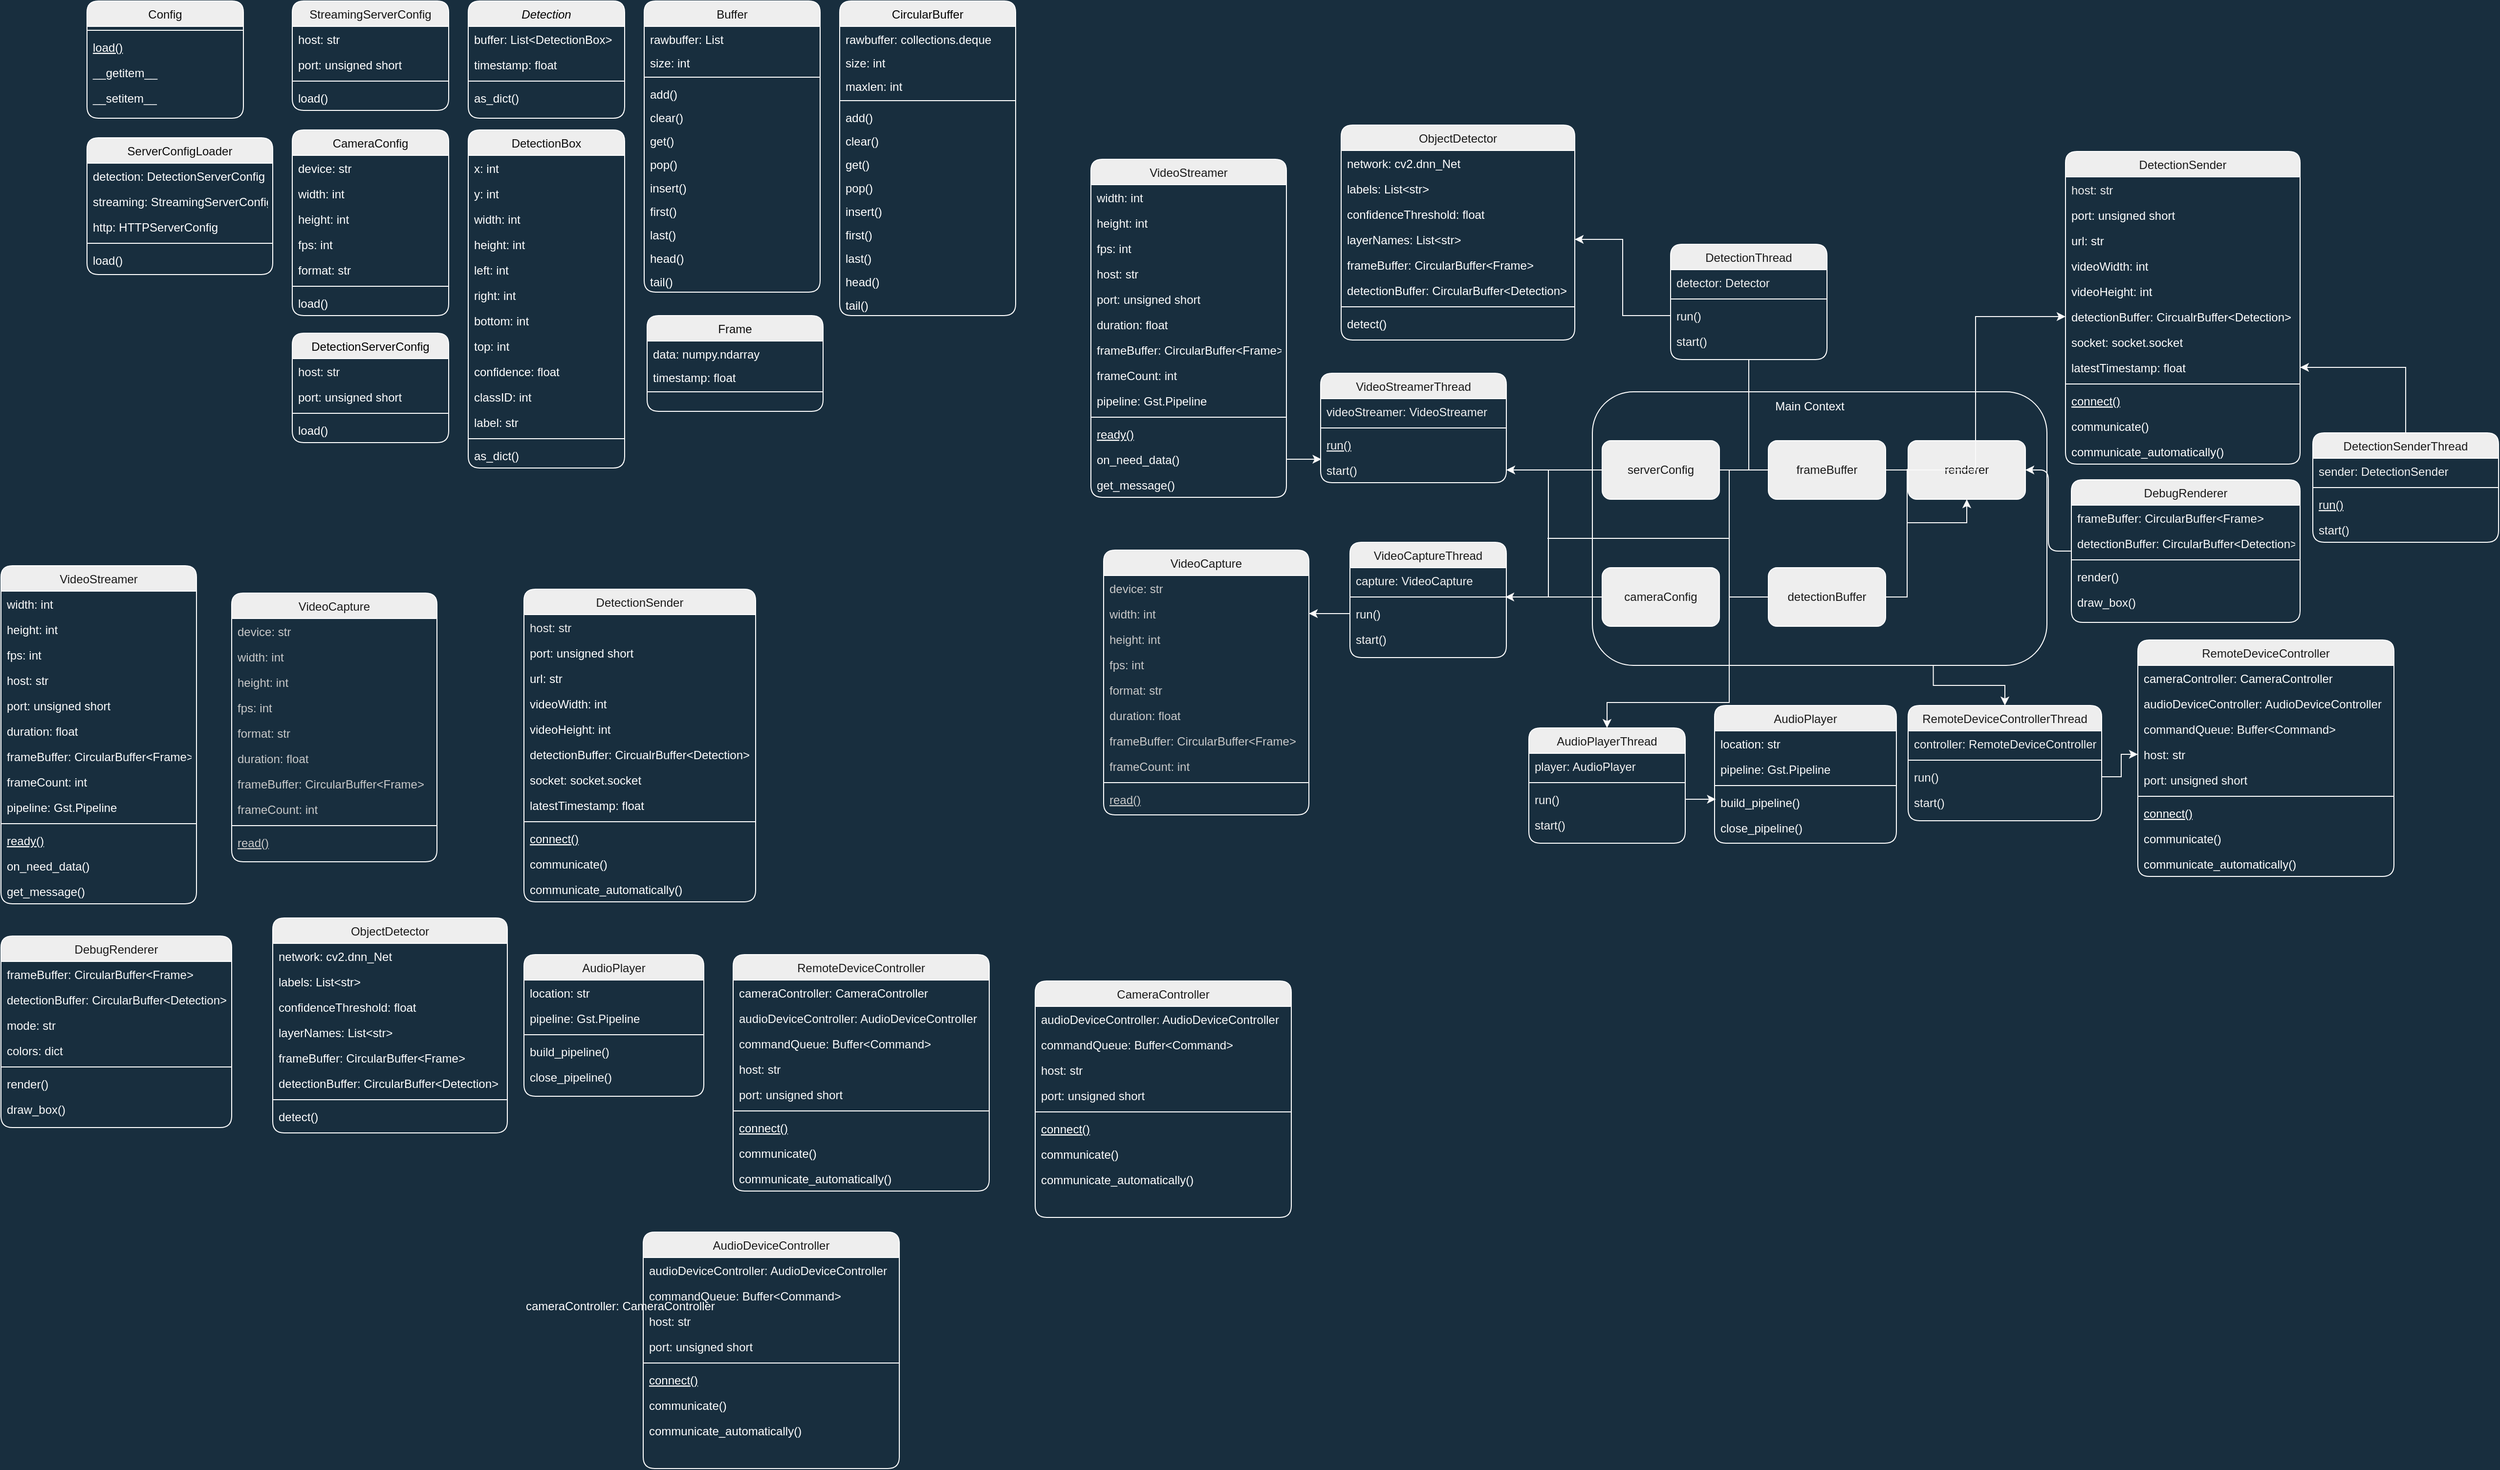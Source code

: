 <mxfile version="16.0.0" type="device"><diagram id="C5RBs43oDa-KdzZeNtuy" name="Page-1"><mxGraphModel dx="2461" dy="524" grid="0" gridSize="10" guides="1" tooltips="1" connect="1" arrows="1" fold="1" page="0" pageScale="1" pageWidth="827" pageHeight="1169" background="#182E3E" math="0" shadow="0"><root><mxCell id="WIyWlLk6GJQsqaUBKTNV-0"/><mxCell id="WIyWlLk6GJQsqaUBKTNV-1" parent="WIyWlLk6GJQsqaUBKTNV-0"/><mxCell id="RwIGMsa_CN5WcO-Y9h-Z-89" style="edgeStyle=orthogonalEdgeStyle;rounded=0;orthogonalLoop=1;jettySize=auto;html=1;exitX=0.5;exitY=0;exitDx=0;exitDy=0;entryX=1;entryY=0.5;entryDx=0;entryDy=0;strokeColor=#FAFAFA;" edge="1" parent="WIyWlLk6GJQsqaUBKTNV-1" source="zkfFHV4jXpPFQw0GAbJ--6" target="rOoX6mV5jZKDtbZjj4X4-157"><mxGeometry relative="1" as="geometry"/></mxCell><mxCell id="zkfFHV4jXpPFQw0GAbJ--6" value="DetectionSenderThread" style="swimlane;fontStyle=0;align=center;verticalAlign=top;childLayout=stackLayout;horizontal=1;startSize=26;horizontalStack=0;resizeParent=1;resizeLast=0;collapsible=1;marginBottom=0;rounded=1;shadow=0;strokeWidth=1;fillColor=#EEEEEE;strokeColor=#FFFFFF;fontColor=#1A1A1A;" parent="WIyWlLk6GJQsqaUBKTNV-1" vertex="1"><mxGeometry x="877" y="742" width="190" height="112" as="geometry"><mxRectangle x="130" y="380" width="160" height="26" as="alternateBounds"/></mxGeometry></mxCell><mxCell id="zkfFHV4jXpPFQw0GAbJ--7" value="sender: DetectionSender" style="text;align=left;verticalAlign=top;spacingLeft=4;spacingRight=4;overflow=hidden;rotatable=0;points=[[0,0.5],[1,0.5]];portConstraint=eastwest;rounded=1;fontColor=#F2F2F2;" parent="zkfFHV4jXpPFQw0GAbJ--6" vertex="1"><mxGeometry y="26" width="190" height="26" as="geometry"/></mxCell><mxCell id="zkfFHV4jXpPFQw0GAbJ--9" value="" style="line;html=1;strokeWidth=1;align=left;verticalAlign=middle;spacingTop=-1;spacingLeft=3;spacingRight=3;rotatable=0;labelPosition=right;points=[];portConstraint=eastwest;rounded=1;labelBackgroundColor=#182E3E;fillColor=#EEEEEE;strokeColor=#FFFFFF;fontColor=#F2F2F2;" parent="zkfFHV4jXpPFQw0GAbJ--6" vertex="1"><mxGeometry y="52" width="190" height="8" as="geometry"/></mxCell><mxCell id="zkfFHV4jXpPFQw0GAbJ--10" value="run()" style="text;align=left;verticalAlign=top;spacingLeft=4;spacingRight=4;overflow=hidden;rotatable=0;points=[[0,0.5],[1,0.5]];portConstraint=eastwest;fontStyle=4;rounded=1;fontColor=#F2F2F2;" parent="zkfFHV4jXpPFQw0GAbJ--6" vertex="1"><mxGeometry y="60" width="190" height="26" as="geometry"/></mxCell><mxCell id="zkfFHV4jXpPFQw0GAbJ--11" value="start()" style="text;align=left;verticalAlign=top;spacingLeft=4;spacingRight=4;overflow=hidden;rotatable=0;points=[[0,0.5],[1,0.5]];portConstraint=eastwest;rounded=1;fontColor=#F2F2F2;" parent="zkfFHV4jXpPFQw0GAbJ--6" vertex="1"><mxGeometry y="86" width="190" height="26" as="geometry"/></mxCell><mxCell id="zkfFHV4jXpPFQw0GAbJ--17" value="DetectionThread" style="swimlane;fontStyle=0;align=center;verticalAlign=top;childLayout=stackLayout;horizontal=1;startSize=26;horizontalStack=0;resizeParent=1;resizeLast=0;collapsible=1;marginBottom=0;rounded=1;shadow=0;strokeWidth=1;fillColor=#EEEEEE;strokeColor=#FFFFFF;fontColor=#1A1A1A;" parent="WIyWlLk6GJQsqaUBKTNV-1" vertex="1"><mxGeometry x="220" y="549" width="160" height="118" as="geometry"><mxRectangle x="550" y="140" width="160" height="26" as="alternateBounds"/></mxGeometry></mxCell><mxCell id="zkfFHV4jXpPFQw0GAbJ--18" value="detector: Detector" style="text;align=left;verticalAlign=top;spacingLeft=4;spacingRight=4;overflow=hidden;rotatable=0;points=[[0,0.5],[1,0.5]];portConstraint=eastwest;rounded=1;fontColor=#F2F2F2;" parent="zkfFHV4jXpPFQw0GAbJ--17" vertex="1"><mxGeometry y="26" width="160" height="26" as="geometry"/></mxCell><mxCell id="zkfFHV4jXpPFQw0GAbJ--23" value="" style="line;html=1;strokeWidth=1;align=left;verticalAlign=middle;spacingTop=-1;spacingLeft=3;spacingRight=3;rotatable=0;labelPosition=right;points=[];portConstraint=eastwest;rounded=1;labelBackgroundColor=#182E3E;fillColor=#EEEEEE;strokeColor=#FFFFFF;fontColor=#F2F2F2;" parent="zkfFHV4jXpPFQw0GAbJ--17" vertex="1"><mxGeometry y="52" width="160" height="8" as="geometry"/></mxCell><mxCell id="zkfFHV4jXpPFQw0GAbJ--24" value="run()" style="text;align=left;verticalAlign=top;spacingLeft=4;spacingRight=4;overflow=hidden;rotatable=0;points=[[0,0.5],[1,0.5]];portConstraint=eastwest;rounded=1;fontColor=#F2F2F2;" parent="zkfFHV4jXpPFQw0GAbJ--17" vertex="1"><mxGeometry y="60" width="160" height="26" as="geometry"/></mxCell><mxCell id="zkfFHV4jXpPFQw0GAbJ--25" value="start()" style="text;align=left;verticalAlign=top;spacingLeft=4;spacingRight=4;overflow=hidden;rotatable=0;points=[[0,0.5],[1,0.5]];portConstraint=eastwest;rounded=1;fontColor=#F2F2F2;" parent="zkfFHV4jXpPFQw0GAbJ--17" vertex="1"><mxGeometry y="86" width="160" height="26" as="geometry"/></mxCell><mxCell id="rOoX6mV5jZKDtbZjj4X4-7" value="Frame" style="swimlane;fontStyle=0;align=center;verticalAlign=top;childLayout=stackLayout;horizontal=1;startSize=26;horizontalStack=0;resizeParent=1;resizeLast=0;collapsible=1;marginBottom=0;rounded=1;shadow=0;strokeWidth=1;fillColor=#EEEEEE;strokeColor=#FFFFFF;fontColor=#0D0D0D;" parent="WIyWlLk6GJQsqaUBKTNV-1" vertex="1"><mxGeometry x="-827" y="622" width="180" height="98" as="geometry"><mxRectangle x="600" y="420" width="170" height="26" as="alternateBounds"/></mxGeometry></mxCell><mxCell id="rOoX6mV5jZKDtbZjj4X4-8" value="data: numpy.ndarray" style="text;align=left;verticalAlign=top;spacingLeft=4;spacingRight=4;overflow=hidden;rotatable=0;points=[[0,0.5],[1,0.5]];portConstraint=eastwest;rounded=1;fontColor=#FFFFFF;" parent="rOoX6mV5jZKDtbZjj4X4-7" vertex="1"><mxGeometry y="26" width="180" height="24" as="geometry"/></mxCell><mxCell id="rOoX6mV5jZKDtbZjj4X4-24" value="timestamp: float" style="text;align=left;verticalAlign=top;spacingLeft=4;spacingRight=4;overflow=hidden;rotatable=0;points=[[0,0.5],[1,0.5]];portConstraint=eastwest;rounded=1;fontColor=#FFFFFF;" parent="rOoX6mV5jZKDtbZjj4X4-7" vertex="1"><mxGeometry y="50" width="180" height="24" as="geometry"/></mxCell><mxCell id="rOoX6mV5jZKDtbZjj4X4-9" value="" style="line;html=1;strokeWidth=1;align=left;verticalAlign=middle;spacingTop=-1;spacingLeft=3;spacingRight=3;rotatable=0;labelPosition=right;points=[];portConstraint=eastwest;rounded=1;labelBackgroundColor=#182E3E;fillColor=#EEEEEE;strokeColor=#FFFFFF;fontColor=#FFFFFF;" parent="rOoX6mV5jZKDtbZjj4X4-7" vertex="1"><mxGeometry y="74" width="180" height="8" as="geometry"/></mxCell><mxCell id="rOoX6mV5jZKDtbZjj4X4-11" value="Detection" style="swimlane;fontStyle=2;align=center;verticalAlign=top;childLayout=stackLayout;horizontal=1;startSize=26;horizontalStack=0;resizeParent=1;resizeLast=0;collapsible=1;marginBottom=0;rounded=1;shadow=0;strokeWidth=1;fillColor=#EEEEEE;strokeColor=#FFFFFF;fontColor=#030303;" parent="WIyWlLk6GJQsqaUBKTNV-1" vertex="1"><mxGeometry x="-1010" y="300" width="160" height="120" as="geometry"><mxRectangle x="230" y="140" width="160" height="26" as="alternateBounds"/></mxGeometry></mxCell><mxCell id="rOoX6mV5jZKDtbZjj4X4-12" value="buffer: List&lt;DetectionBox&gt;" style="text;align=left;verticalAlign=top;spacingLeft=4;spacingRight=4;overflow=hidden;rotatable=0;points=[[0,0.5],[1,0.5]];portConstraint=eastwest;rounded=1;fontColor=#FFFFFF;" parent="rOoX6mV5jZKDtbZjj4X4-11" vertex="1"><mxGeometry y="26" width="160" height="26" as="geometry"/></mxCell><mxCell id="rOoX6mV5jZKDtbZjj4X4-13" value="timestamp: float" style="text;align=left;verticalAlign=top;spacingLeft=4;spacingRight=4;overflow=hidden;rotatable=0;points=[[0,0.5],[1,0.5]];portConstraint=eastwest;rounded=1;shadow=0;html=0;fontColor=#FFFFFF;" parent="rOoX6mV5jZKDtbZjj4X4-11" vertex="1"><mxGeometry y="52" width="160" height="26" as="geometry"/></mxCell><mxCell id="rOoX6mV5jZKDtbZjj4X4-15" value="" style="line;html=1;strokeWidth=1;align=left;verticalAlign=middle;spacingTop=-1;spacingLeft=3;spacingRight=3;rotatable=0;labelPosition=right;points=[];portConstraint=eastwest;rounded=1;labelBackgroundColor=#182E3E;fillColor=#EEEEEE;strokeColor=#FFFFFF;fontColor=#FFFFFF;" parent="rOoX6mV5jZKDtbZjj4X4-11" vertex="1"><mxGeometry y="78" width="160" height="8" as="geometry"/></mxCell><mxCell id="rOoX6mV5jZKDtbZjj4X4-16" value="as_dict()" style="text;align=left;verticalAlign=top;spacingLeft=4;spacingRight=4;overflow=hidden;rotatable=0;points=[[0,0.5],[1,0.5]];portConstraint=eastwest;rounded=1;fontColor=#FFFFFF;" parent="rOoX6mV5jZKDtbZjj4X4-11" vertex="1"><mxGeometry y="86" width="160" height="26" as="geometry"/></mxCell><mxCell id="rOoX6mV5jZKDtbZjj4X4-25" value="Buffer" style="swimlane;fontStyle=0;align=center;verticalAlign=top;childLayout=stackLayout;horizontal=1;startSize=26;horizontalStack=0;resizeParent=1;resizeLast=0;collapsible=1;marginBottom=0;rounded=1;shadow=0;strokeWidth=1;fillColor=#EEEEEE;strokeColor=#FFFFFF;fontColor=#121212;" parent="WIyWlLk6GJQsqaUBKTNV-1" vertex="1"><mxGeometry x="-830" y="300" width="180" height="298" as="geometry"><mxRectangle x="600" y="420" width="170" height="26" as="alternateBounds"/></mxGeometry></mxCell><mxCell id="rOoX6mV5jZKDtbZjj4X4-26" value="rawbuffer: List" style="text;align=left;verticalAlign=top;spacingLeft=4;spacingRight=4;overflow=hidden;rotatable=0;points=[[0,0.5],[1,0.5]];portConstraint=eastwest;rounded=1;fontColor=#FFFFFF;" parent="rOoX6mV5jZKDtbZjj4X4-25" vertex="1"><mxGeometry y="26" width="180" height="24" as="geometry"/></mxCell><mxCell id="rOoX6mV5jZKDtbZjj4X4-27" value="size: int" style="text;align=left;verticalAlign=top;spacingLeft=4;spacingRight=4;overflow=hidden;rotatable=0;points=[[0,0.5],[1,0.5]];portConstraint=eastwest;rounded=1;fontColor=#FFFFFF;" parent="rOoX6mV5jZKDtbZjj4X4-25" vertex="1"><mxGeometry y="50" width="180" height="24" as="geometry"/></mxCell><mxCell id="rOoX6mV5jZKDtbZjj4X4-28" value="" style="line;html=1;strokeWidth=1;align=left;verticalAlign=middle;spacingTop=-1;spacingLeft=3;spacingRight=3;rotatable=0;labelPosition=right;points=[];portConstraint=eastwest;rounded=1;labelBackgroundColor=#182E3E;fillColor=#EEEEEE;strokeColor=#FFFFFF;fontColor=#FFFFFF;" parent="rOoX6mV5jZKDtbZjj4X4-25" vertex="1"><mxGeometry y="74" width="180" height="8" as="geometry"/></mxCell><mxCell id="rOoX6mV5jZKDtbZjj4X4-70" value="add()" style="text;align=left;verticalAlign=top;spacingLeft=4;spacingRight=4;overflow=hidden;rotatable=0;points=[[0,0.5],[1,0.5]];portConstraint=eastwest;rounded=1;fontColor=#FFFFFF;" parent="rOoX6mV5jZKDtbZjj4X4-25" vertex="1"><mxGeometry y="82" width="180" height="24" as="geometry"/></mxCell><mxCell id="rOoX6mV5jZKDtbZjj4X4-71" value="clear()" style="text;align=left;verticalAlign=top;spacingLeft=4;spacingRight=4;overflow=hidden;rotatable=0;points=[[0,0.5],[1,0.5]];portConstraint=eastwest;rounded=1;fontColor=#FFFFFF;" parent="rOoX6mV5jZKDtbZjj4X4-25" vertex="1"><mxGeometry y="106" width="180" height="24" as="geometry"/></mxCell><mxCell id="rOoX6mV5jZKDtbZjj4X4-72" value="get()" style="text;align=left;verticalAlign=top;spacingLeft=4;spacingRight=4;overflow=hidden;rotatable=0;points=[[0,0.5],[1,0.5]];portConstraint=eastwest;rounded=1;fontColor=#FFFFFF;" parent="rOoX6mV5jZKDtbZjj4X4-25" vertex="1"><mxGeometry y="130" width="180" height="24" as="geometry"/></mxCell><mxCell id="rOoX6mV5jZKDtbZjj4X4-73" value="pop()" style="text;align=left;verticalAlign=top;spacingLeft=4;spacingRight=4;overflow=hidden;rotatable=0;points=[[0,0.5],[1,0.5]];portConstraint=eastwest;rounded=1;fontColor=#FFFFFF;" parent="rOoX6mV5jZKDtbZjj4X4-25" vertex="1"><mxGeometry y="154" width="180" height="24" as="geometry"/></mxCell><mxCell id="rOoX6mV5jZKDtbZjj4X4-74" value="insert()" style="text;align=left;verticalAlign=top;spacingLeft=4;spacingRight=4;overflow=hidden;rotatable=0;points=[[0,0.5],[1,0.5]];portConstraint=eastwest;rounded=1;fontColor=#FFFFFF;" parent="rOoX6mV5jZKDtbZjj4X4-25" vertex="1"><mxGeometry y="178" width="180" height="24" as="geometry"/></mxCell><mxCell id="rOoX6mV5jZKDtbZjj4X4-75" value="first()" style="text;align=left;verticalAlign=top;spacingLeft=4;spacingRight=4;overflow=hidden;rotatable=0;points=[[0,0.5],[1,0.5]];portConstraint=eastwest;rounded=1;fontColor=#FFFFFF;" parent="rOoX6mV5jZKDtbZjj4X4-25" vertex="1"><mxGeometry y="202" width="180" height="24" as="geometry"/></mxCell><mxCell id="rOoX6mV5jZKDtbZjj4X4-76" value="last()" style="text;align=left;verticalAlign=top;spacingLeft=4;spacingRight=4;overflow=hidden;rotatable=0;points=[[0,0.5],[1,0.5]];portConstraint=eastwest;rounded=1;fontColor=#FFFFFF;" parent="rOoX6mV5jZKDtbZjj4X4-25" vertex="1"><mxGeometry y="226" width="180" height="24" as="geometry"/></mxCell><mxCell id="rOoX6mV5jZKDtbZjj4X4-78" value="head()" style="text;align=left;verticalAlign=top;spacingLeft=4;spacingRight=4;overflow=hidden;rotatable=0;points=[[0,0.5],[1,0.5]];portConstraint=eastwest;rounded=1;fontColor=#FFFFFF;" parent="rOoX6mV5jZKDtbZjj4X4-25" vertex="1"><mxGeometry y="250" width="180" height="24" as="geometry"/></mxCell><mxCell id="rOoX6mV5jZKDtbZjj4X4-77" value="tail()" style="text;align=left;verticalAlign=top;spacingLeft=4;spacingRight=4;overflow=hidden;rotatable=0;points=[[0,0.5],[1,0.5]];portConstraint=eastwest;rounded=1;fontColor=#FFFFFF;" parent="rOoX6mV5jZKDtbZjj4X4-25" vertex="1"><mxGeometry y="274" width="180" height="24" as="geometry"/></mxCell><mxCell id="rOoX6mV5jZKDtbZjj4X4-29" value="VideoStreamer" style="swimlane;fontStyle=0;align=center;verticalAlign=top;childLayout=stackLayout;horizontal=1;startSize=26;horizontalStack=0;resizeParent=1;resizeLast=0;collapsible=1;marginBottom=0;rounded=1;shadow=0;strokeWidth=1;fillColor=#EEEEEE;strokeColor=#FFFFFF;fontColor=#1A1A1A;" parent="WIyWlLk6GJQsqaUBKTNV-1" vertex="1"><mxGeometry x="-373" y="462" width="200" height="346" as="geometry"><mxRectangle x="130" y="380" width="160" height="26" as="alternateBounds"/></mxGeometry></mxCell><mxCell id="rOoX6mV5jZKDtbZjj4X4-30" value="width: int" style="text;align=left;verticalAlign=top;spacingLeft=4;spacingRight=4;overflow=hidden;rotatable=0;points=[[0,0.5],[1,0.5]];portConstraint=eastwest;rounded=1;fontColor=#FAFAFA;" parent="rOoX6mV5jZKDtbZjj4X4-29" vertex="1"><mxGeometry y="26" width="200" height="26" as="geometry"/></mxCell><mxCell id="rOoX6mV5jZKDtbZjj4X4-31" value="height: int" style="text;align=left;verticalAlign=top;spacingLeft=4;spacingRight=4;overflow=hidden;rotatable=0;points=[[0,0.5],[1,0.5]];portConstraint=eastwest;rounded=1;shadow=0;html=0;fontColor=#FCFCFC;" parent="rOoX6mV5jZKDtbZjj4X4-29" vertex="1"><mxGeometry y="52" width="200" height="26" as="geometry"/></mxCell><mxCell id="rOoX6mV5jZKDtbZjj4X4-137" value="fps: int" style="text;align=left;verticalAlign=top;spacingLeft=4;spacingRight=4;overflow=hidden;rotatable=0;points=[[0,0.5],[1,0.5]];portConstraint=eastwest;rounded=1;shadow=0;html=0;fontColor=#FCFCFC;" parent="rOoX6mV5jZKDtbZjj4X4-29" vertex="1"><mxGeometry y="78" width="200" height="26" as="geometry"/></mxCell><mxCell id="rOoX6mV5jZKDtbZjj4X4-138" value="host: str" style="text;align=left;verticalAlign=top;spacingLeft=4;spacingRight=4;overflow=hidden;rotatable=0;points=[[0,0.5],[1,0.5]];portConstraint=eastwest;rounded=1;shadow=0;html=0;fontColor=#FCFCFC;" parent="rOoX6mV5jZKDtbZjj4X4-29" vertex="1"><mxGeometry y="104" width="200" height="26" as="geometry"/></mxCell><mxCell id="rOoX6mV5jZKDtbZjj4X4-139" value="port: unsigned short" style="text;align=left;verticalAlign=top;spacingLeft=4;spacingRight=4;overflow=hidden;rotatable=0;points=[[0,0.5],[1,0.5]];portConstraint=eastwest;rounded=1;shadow=0;html=0;fontColor=#FCFCFC;" parent="rOoX6mV5jZKDtbZjj4X4-29" vertex="1"><mxGeometry y="130" width="200" height="26" as="geometry"/></mxCell><mxCell id="rOoX6mV5jZKDtbZjj4X4-141" value="duration: float" style="text;align=left;verticalAlign=top;spacingLeft=4;spacingRight=4;overflow=hidden;rotatable=0;points=[[0,0.5],[1,0.5]];portConstraint=eastwest;rounded=1;shadow=0;html=0;fontColor=#FCFCFC;" parent="rOoX6mV5jZKDtbZjj4X4-29" vertex="1"><mxGeometry y="156" width="200" height="26" as="geometry"/></mxCell><mxCell id="rOoX6mV5jZKDtbZjj4X4-140" value="frameBuffer: CircularBuffer&lt;Frame&gt;" style="text;align=left;verticalAlign=top;spacingLeft=4;spacingRight=4;overflow=hidden;rotatable=0;points=[[0,0.5],[1,0.5]];portConstraint=eastwest;rounded=1;shadow=0;html=0;fontColor=#FCFCFC;" parent="rOoX6mV5jZKDtbZjj4X4-29" vertex="1"><mxGeometry y="182" width="200" height="26" as="geometry"/></mxCell><mxCell id="rOoX6mV5jZKDtbZjj4X4-142" value="frameCount: int" style="text;align=left;verticalAlign=top;spacingLeft=4;spacingRight=4;overflow=hidden;rotatable=0;points=[[0,0.5],[1,0.5]];portConstraint=eastwest;rounded=1;shadow=0;html=0;fontColor=#FCFCFC;" parent="rOoX6mV5jZKDtbZjj4X4-29" vertex="1"><mxGeometry y="208" width="200" height="26" as="geometry"/></mxCell><mxCell id="RwIGMsa_CN5WcO-Y9h-Z-39" value="pipeline: Gst.Pipeline" style="text;align=left;verticalAlign=top;spacingLeft=4;spacingRight=4;overflow=hidden;rotatable=0;points=[[0,0.5],[1,0.5]];portConstraint=eastwest;rounded=1;shadow=0;html=0;fontColor=#FCFCFC;" vertex="1" parent="rOoX6mV5jZKDtbZjj4X4-29"><mxGeometry y="234" width="200" height="26" as="geometry"/></mxCell><mxCell id="rOoX6mV5jZKDtbZjj4X4-32" value="" style="line;html=1;strokeWidth=1;align=left;verticalAlign=middle;spacingTop=-1;spacingLeft=3;spacingRight=3;rotatable=0;labelPosition=right;points=[];portConstraint=eastwest;rounded=1;labelBackgroundColor=#182E3E;fillColor=#EEEEEE;strokeColor=#FFFFFF;fontColor=#FCFCFC;" parent="rOoX6mV5jZKDtbZjj4X4-29" vertex="1"><mxGeometry y="260" width="200" height="8" as="geometry"/></mxCell><mxCell id="rOoX6mV5jZKDtbZjj4X4-33" value="ready()" style="text;align=left;verticalAlign=top;spacingLeft=4;spacingRight=4;overflow=hidden;rotatable=0;points=[[0,0.5],[1,0.5]];portConstraint=eastwest;fontStyle=4;rounded=1;fontColor=#FCFCFC;" parent="rOoX6mV5jZKDtbZjj4X4-29" vertex="1"><mxGeometry y="268" width="200" height="26" as="geometry"/></mxCell><mxCell id="rOoX6mV5jZKDtbZjj4X4-143" value="on_need_data()" style="text;align=left;verticalAlign=top;spacingLeft=4;spacingRight=4;overflow=hidden;rotatable=0;points=[[0,0.5],[1,0.5]];portConstraint=eastwest;rounded=1;fontColor=#FCFCFC;" parent="rOoX6mV5jZKDtbZjj4X4-29" vertex="1"><mxGeometry y="294" width="200" height="26" as="geometry"/></mxCell><mxCell id="rOoX6mV5jZKDtbZjj4X4-34" value="get_message()" style="text;align=left;verticalAlign=top;spacingLeft=4;spacingRight=4;overflow=hidden;rotatable=0;points=[[0,0.5],[1,0.5]];portConstraint=eastwest;rounded=1;fontColor=#FCFCFC;" parent="rOoX6mV5jZKDtbZjj4X4-29" vertex="1"><mxGeometry y="320" width="200" height="26" as="geometry"/></mxCell><mxCell id="rOoX6mV5jZKDtbZjj4X4-35" value="Config" style="swimlane;fontStyle=0;align=center;verticalAlign=top;childLayout=stackLayout;horizontal=1;startSize=26;horizontalStack=0;resizeParent=1;resizeLast=0;collapsible=1;marginBottom=0;rounded=1;shadow=0;strokeWidth=1;fillColor=#EEEEEE;strokeColor=#FFFFFF;fontColor=#0D0D0D;" parent="WIyWlLk6GJQsqaUBKTNV-1" vertex="1"><mxGeometry x="-1400" y="300" width="160" height="120" as="geometry"><mxRectangle x="130" y="380" width="160" height="26" as="alternateBounds"/></mxGeometry></mxCell><mxCell id="rOoX6mV5jZKDtbZjj4X4-38" value="" style="line;html=1;strokeWidth=1;align=left;verticalAlign=middle;spacingTop=-1;spacingLeft=3;spacingRight=3;rotatable=0;labelPosition=right;points=[];portConstraint=eastwest;rounded=1;labelBackgroundColor=#182E3E;fillColor=#EEEEEE;strokeColor=#FFFFFF;fontColor=#FFFFFF;" parent="rOoX6mV5jZKDtbZjj4X4-35" vertex="1"><mxGeometry y="26" width="160" height="8" as="geometry"/></mxCell><mxCell id="rOoX6mV5jZKDtbZjj4X4-39" value="load()" style="text;align=left;verticalAlign=top;spacingLeft=4;spacingRight=4;overflow=hidden;rotatable=0;points=[[0,0.5],[1,0.5]];portConstraint=eastwest;fontStyle=4;rounded=1;fontColor=#FFFFFF;" parent="rOoX6mV5jZKDtbZjj4X4-35" vertex="1"><mxGeometry y="34" width="160" height="26" as="geometry"/></mxCell><mxCell id="rOoX6mV5jZKDtbZjj4X4-40" value="__getitem__" style="text;align=left;verticalAlign=top;spacingLeft=4;spacingRight=4;overflow=hidden;rotatable=0;points=[[0,0.5],[1,0.5]];portConstraint=eastwest;rounded=1;fontColor=#FFFFFF;" parent="rOoX6mV5jZKDtbZjj4X4-35" vertex="1"><mxGeometry y="60" width="160" height="26" as="geometry"/></mxCell><mxCell id="rOoX6mV5jZKDtbZjj4X4-53" value="__setitem__" style="text;align=left;verticalAlign=top;spacingLeft=4;spacingRight=4;overflow=hidden;rotatable=0;points=[[0,0.5],[1,0.5]];portConstraint=eastwest;rounded=1;fontColor=#FFFFFF;" parent="rOoX6mV5jZKDtbZjj4X4-35" vertex="1"><mxGeometry y="86" width="160" height="26" as="geometry"/></mxCell><mxCell id="rOoX6mV5jZKDtbZjj4X4-41" value="StreamingServerConfig" style="swimlane;fontStyle=0;align=center;verticalAlign=top;childLayout=stackLayout;horizontal=1;startSize=26;horizontalStack=0;resizeParent=1;resizeLast=0;collapsible=1;marginBottom=0;rounded=1;shadow=0;strokeWidth=1;fillColor=#EEEEEE;strokeColor=#FFFFFF;fontColor=#141414;" parent="WIyWlLk6GJQsqaUBKTNV-1" vertex="1"><mxGeometry x="-1190" y="300" width="160" height="112" as="geometry"><mxRectangle x="130" y="380" width="160" height="26" as="alternateBounds"/></mxGeometry></mxCell><mxCell id="rOoX6mV5jZKDtbZjj4X4-42" value="host: str" style="text;align=left;verticalAlign=top;spacingLeft=4;spacingRight=4;overflow=hidden;rotatable=0;points=[[0,0.5],[1,0.5]];portConstraint=eastwest;rounded=1;fontColor=#FFFFFF;" parent="rOoX6mV5jZKDtbZjj4X4-41" vertex="1"><mxGeometry y="26" width="160" height="26" as="geometry"/></mxCell><mxCell id="rOoX6mV5jZKDtbZjj4X4-43" value="port: unsigned short" style="text;align=left;verticalAlign=top;spacingLeft=4;spacingRight=4;overflow=hidden;rotatable=0;points=[[0,0.5],[1,0.5]];portConstraint=eastwest;rounded=1;shadow=0;html=0;fontColor=#FFFFFF;" parent="rOoX6mV5jZKDtbZjj4X4-41" vertex="1"><mxGeometry y="52" width="160" height="26" as="geometry"/></mxCell><mxCell id="rOoX6mV5jZKDtbZjj4X4-44" value="" style="line;html=1;strokeWidth=1;align=left;verticalAlign=middle;spacingTop=-1;spacingLeft=3;spacingRight=3;rotatable=0;labelPosition=right;points=[];portConstraint=eastwest;rounded=1;labelBackgroundColor=#182E3E;fillColor=#EEEEEE;strokeColor=#FFFFFF;fontColor=#FFFFFF;" parent="rOoX6mV5jZKDtbZjj4X4-41" vertex="1"><mxGeometry y="78" width="160" height="8" as="geometry"/></mxCell><mxCell id="rOoX6mV5jZKDtbZjj4X4-62" value="load()" style="text;align=left;verticalAlign=top;spacingLeft=4;spacingRight=4;overflow=hidden;rotatable=0;points=[[0,0.5],[1,0.5]];portConstraint=eastwest;rounded=1;shadow=0;html=0;fontColor=#FFFFFF;" parent="rOoX6mV5jZKDtbZjj4X4-41" vertex="1"><mxGeometry y="86" width="160" height="26" as="geometry"/></mxCell><mxCell id="rOoX6mV5jZKDtbZjj4X4-47" value="ServerConfigLoader" style="swimlane;fontStyle=0;align=center;verticalAlign=top;childLayout=stackLayout;horizontal=1;startSize=26;horizontalStack=0;resizeParent=1;resizeLast=0;collapsible=1;marginBottom=0;rounded=1;shadow=0;strokeWidth=1;fillColor=#EEEEEE;strokeColor=#FFFFFF;fontColor=#0D0D0D;" parent="WIyWlLk6GJQsqaUBKTNV-1" vertex="1"><mxGeometry x="-1400" y="440" width="190" height="140" as="geometry"><mxRectangle x="130" y="380" width="160" height="26" as="alternateBounds"/></mxGeometry></mxCell><mxCell id="rOoX6mV5jZKDtbZjj4X4-48" value="detection: DetectionServerConfig" style="text;align=left;verticalAlign=top;spacingLeft=4;spacingRight=4;overflow=hidden;rotatable=0;points=[[0,0.5],[1,0.5]];portConstraint=eastwest;rounded=1;fontColor=#FFFFFF;" parent="rOoX6mV5jZKDtbZjj4X4-47" vertex="1"><mxGeometry y="26" width="190" height="26" as="geometry"/></mxCell><mxCell id="rOoX6mV5jZKDtbZjj4X4-49" value="streaming: StreamingServerConfig" style="text;align=left;verticalAlign=top;spacingLeft=4;spacingRight=4;overflow=hidden;rotatable=0;points=[[0,0.5],[1,0.5]];portConstraint=eastwest;rounded=1;shadow=0;html=0;fontColor=#FFFFFF;" parent="rOoX6mV5jZKDtbZjj4X4-47" vertex="1"><mxGeometry y="52" width="190" height="26" as="geometry"/></mxCell><mxCell id="rOoX6mV5jZKDtbZjj4X4-58" value="http: HTTPServerConfig" style="text;align=left;verticalAlign=top;spacingLeft=4;spacingRight=4;overflow=hidden;rotatable=0;points=[[0,0.5],[1,0.5]];portConstraint=eastwest;rounded=1;shadow=0;html=0;fontColor=#FFFFFF;" parent="rOoX6mV5jZKDtbZjj4X4-47" vertex="1"><mxGeometry y="78" width="190" height="26" as="geometry"/></mxCell><mxCell id="rOoX6mV5jZKDtbZjj4X4-50" value="" style="line;html=1;strokeWidth=1;align=left;verticalAlign=middle;spacingTop=-1;spacingLeft=3;spacingRight=3;rotatable=0;labelPosition=right;points=[];portConstraint=eastwest;rounded=1;labelBackgroundColor=#182E3E;fillColor=#EEEEEE;strokeColor=#FFFFFF;fontColor=#FFFFFF;" parent="rOoX6mV5jZKDtbZjj4X4-47" vertex="1"><mxGeometry y="104" width="190" height="8" as="geometry"/></mxCell><mxCell id="rOoX6mV5jZKDtbZjj4X4-61" value="load()" style="text;align=left;verticalAlign=top;spacingLeft=4;spacingRight=4;overflow=hidden;rotatable=0;points=[[0,0.5],[1,0.5]];portConstraint=eastwest;rounded=1;shadow=0;html=0;fontColor=#FFFFFF;" parent="rOoX6mV5jZKDtbZjj4X4-47" vertex="1"><mxGeometry y="112" width="190" height="26" as="geometry"/></mxCell><mxCell id="rOoX6mV5jZKDtbZjj4X4-54" value="DetectionServerConfig" style="swimlane;fontStyle=0;align=center;verticalAlign=top;childLayout=stackLayout;horizontal=1;startSize=26;horizontalStack=0;resizeParent=1;resizeLast=0;collapsible=1;marginBottom=0;rounded=1;shadow=0;strokeWidth=1;fillColor=#EEEEEE;strokeColor=#FFFFFF;fontColor=#000000;" parent="WIyWlLk6GJQsqaUBKTNV-1" vertex="1"><mxGeometry x="-1190" y="640" width="160" height="112" as="geometry"><mxRectangle x="130" y="380" width="160" height="26" as="alternateBounds"/></mxGeometry></mxCell><mxCell id="rOoX6mV5jZKDtbZjj4X4-55" value="host: str" style="text;align=left;verticalAlign=top;spacingLeft=4;spacingRight=4;overflow=hidden;rotatable=0;points=[[0,0.5],[1,0.5]];portConstraint=eastwest;rounded=1;fontColor=#F7F7F7;" parent="rOoX6mV5jZKDtbZjj4X4-54" vertex="1"><mxGeometry y="26" width="160" height="26" as="geometry"/></mxCell><mxCell id="rOoX6mV5jZKDtbZjj4X4-56" value="port: unsigned short" style="text;align=left;verticalAlign=top;spacingLeft=4;spacingRight=4;overflow=hidden;rotatable=0;points=[[0,0.5],[1,0.5]];portConstraint=eastwest;rounded=1;shadow=0;html=0;fontColor=#FFFFFF;" parent="rOoX6mV5jZKDtbZjj4X4-54" vertex="1"><mxGeometry y="52" width="160" height="26" as="geometry"/></mxCell><mxCell id="rOoX6mV5jZKDtbZjj4X4-57" value="" style="line;html=1;strokeWidth=1;align=left;verticalAlign=middle;spacingTop=-1;spacingLeft=3;spacingRight=3;rotatable=0;labelPosition=right;points=[];portConstraint=eastwest;rounded=1;labelBackgroundColor=#182E3E;fillColor=#EEEEEE;strokeColor=#FFFFFF;fontColor=#FFFFFF;" parent="rOoX6mV5jZKDtbZjj4X4-54" vertex="1"><mxGeometry y="78" width="160" height="8" as="geometry"/></mxCell><mxCell id="rOoX6mV5jZKDtbZjj4X4-63" value="load()" style="text;align=left;verticalAlign=top;spacingLeft=4;spacingRight=4;overflow=hidden;rotatable=0;points=[[0,0.5],[1,0.5]];portConstraint=eastwest;rounded=1;shadow=0;html=0;fontColor=#FFFFFF;" parent="rOoX6mV5jZKDtbZjj4X4-54" vertex="1"><mxGeometry y="86" width="160" height="26" as="geometry"/></mxCell><mxCell id="rOoX6mV5jZKDtbZjj4X4-79" value="CircularBuffer" style="swimlane;fontStyle=0;align=center;verticalAlign=top;childLayout=stackLayout;horizontal=1;startSize=26;horizontalStack=0;resizeParent=1;resizeLast=0;collapsible=1;marginBottom=0;rounded=1;shadow=0;strokeWidth=1;fillColor=#EEEEEE;strokeColor=#FFFFFF;fontColor=#030303;" parent="WIyWlLk6GJQsqaUBKTNV-1" vertex="1"><mxGeometry x="-630" y="300" width="180" height="322" as="geometry"><mxRectangle x="600" y="420" width="170" height="26" as="alternateBounds"/></mxGeometry></mxCell><mxCell id="rOoX6mV5jZKDtbZjj4X4-80" value="rawbuffer: collections.deque" style="text;align=left;verticalAlign=top;spacingLeft=4;spacingRight=4;overflow=hidden;rotatable=0;points=[[0,0.5],[1,0.5]];portConstraint=eastwest;rounded=1;fontColor=#FFFFFF;" parent="rOoX6mV5jZKDtbZjj4X4-79" vertex="1"><mxGeometry y="26" width="180" height="24" as="geometry"/></mxCell><mxCell id="rOoX6mV5jZKDtbZjj4X4-92" value="size: int" style="text;align=left;verticalAlign=top;spacingLeft=4;spacingRight=4;overflow=hidden;rotatable=0;points=[[0,0.5],[1,0.5]];portConstraint=eastwest;rounded=1;fontColor=#FFFFFF;" parent="rOoX6mV5jZKDtbZjj4X4-79" vertex="1"><mxGeometry y="50" width="180" height="24" as="geometry"/></mxCell><mxCell id="rOoX6mV5jZKDtbZjj4X4-81" value="maxlen: int" style="text;align=left;verticalAlign=top;spacingLeft=4;spacingRight=4;overflow=hidden;rotatable=0;points=[[0,0.5],[1,0.5]];portConstraint=eastwest;rounded=1;fontColor=#FFFFFF;" parent="rOoX6mV5jZKDtbZjj4X4-79" vertex="1"><mxGeometry y="74" width="180" height="24" as="geometry"/></mxCell><mxCell id="rOoX6mV5jZKDtbZjj4X4-82" value="" style="line;html=1;strokeWidth=1;align=left;verticalAlign=middle;spacingTop=-1;spacingLeft=3;spacingRight=3;rotatable=0;labelPosition=right;points=[];portConstraint=eastwest;rounded=1;labelBackgroundColor=#182E3E;fillColor=#EEEEEE;strokeColor=#FFFFFF;fontColor=#FFFFFF;" parent="rOoX6mV5jZKDtbZjj4X4-79" vertex="1"><mxGeometry y="98" width="180" height="8" as="geometry"/></mxCell><mxCell id="rOoX6mV5jZKDtbZjj4X4-83" value="add()" style="text;align=left;verticalAlign=top;spacingLeft=4;spacingRight=4;overflow=hidden;rotatable=0;points=[[0,0.5],[1,0.5]];portConstraint=eastwest;rounded=1;fontColor=#FFFFFF;" parent="rOoX6mV5jZKDtbZjj4X4-79" vertex="1"><mxGeometry y="106" width="180" height="24" as="geometry"/></mxCell><mxCell id="rOoX6mV5jZKDtbZjj4X4-84" value="clear()" style="text;align=left;verticalAlign=top;spacingLeft=4;spacingRight=4;overflow=hidden;rotatable=0;points=[[0,0.5],[1,0.5]];portConstraint=eastwest;rounded=1;fontColor=#FFFFFF;" parent="rOoX6mV5jZKDtbZjj4X4-79" vertex="1"><mxGeometry y="130" width="180" height="24" as="geometry"/></mxCell><mxCell id="rOoX6mV5jZKDtbZjj4X4-85" value="get()" style="text;align=left;verticalAlign=top;spacingLeft=4;spacingRight=4;overflow=hidden;rotatable=0;points=[[0,0.5],[1,0.5]];portConstraint=eastwest;rounded=1;fontColor=#FFFFFF;" parent="rOoX6mV5jZKDtbZjj4X4-79" vertex="1"><mxGeometry y="154" width="180" height="24" as="geometry"/></mxCell><mxCell id="rOoX6mV5jZKDtbZjj4X4-86" value="pop()" style="text;align=left;verticalAlign=top;spacingLeft=4;spacingRight=4;overflow=hidden;rotatable=0;points=[[0,0.5],[1,0.5]];portConstraint=eastwest;rounded=1;fontColor=#FFFFFF;" parent="rOoX6mV5jZKDtbZjj4X4-79" vertex="1"><mxGeometry y="178" width="180" height="24" as="geometry"/></mxCell><mxCell id="rOoX6mV5jZKDtbZjj4X4-87" value="insert()" style="text;align=left;verticalAlign=top;spacingLeft=4;spacingRight=4;overflow=hidden;rotatable=0;points=[[0,0.5],[1,0.5]];portConstraint=eastwest;rounded=1;fontColor=#FFFFFF;" parent="rOoX6mV5jZKDtbZjj4X4-79" vertex="1"><mxGeometry y="202" width="180" height="24" as="geometry"/></mxCell><mxCell id="rOoX6mV5jZKDtbZjj4X4-88" value="first()" style="text;align=left;verticalAlign=top;spacingLeft=4;spacingRight=4;overflow=hidden;rotatable=0;points=[[0,0.5],[1,0.5]];portConstraint=eastwest;rounded=1;fontColor=#FFFFFF;" parent="rOoX6mV5jZKDtbZjj4X4-79" vertex="1"><mxGeometry y="226" width="180" height="24" as="geometry"/></mxCell><mxCell id="rOoX6mV5jZKDtbZjj4X4-89" value="last()" style="text;align=left;verticalAlign=top;spacingLeft=4;spacingRight=4;overflow=hidden;rotatable=0;points=[[0,0.5],[1,0.5]];portConstraint=eastwest;rounded=1;fontColor=#FFFFFF;" parent="rOoX6mV5jZKDtbZjj4X4-79" vertex="1"><mxGeometry y="250" width="180" height="24" as="geometry"/></mxCell><mxCell id="rOoX6mV5jZKDtbZjj4X4-90" value="head()" style="text;align=left;verticalAlign=top;spacingLeft=4;spacingRight=4;overflow=hidden;rotatable=0;points=[[0,0.5],[1,0.5]];portConstraint=eastwest;rounded=1;fontColor=#FFFFFF;" parent="rOoX6mV5jZKDtbZjj4X4-79" vertex="1"><mxGeometry y="274" width="180" height="24" as="geometry"/></mxCell><mxCell id="rOoX6mV5jZKDtbZjj4X4-91" value="tail()" style="text;align=left;verticalAlign=top;spacingLeft=4;spacingRight=4;overflow=hidden;rotatable=0;points=[[0,0.5],[1,0.5]];portConstraint=eastwest;rounded=1;fontColor=#FFFFFF;" parent="rOoX6mV5jZKDtbZjj4X4-79" vertex="1"><mxGeometry y="298" width="180" height="24" as="geometry"/></mxCell><mxCell id="rOoX6mV5jZKDtbZjj4X4-93" value="DetectionBox" style="swimlane;fontStyle=0;align=center;verticalAlign=top;childLayout=stackLayout;horizontal=1;startSize=26;horizontalStack=0;resizeParent=1;resizeLast=0;collapsible=1;marginBottom=0;rounded=1;shadow=0;strokeWidth=1;fillColor=#EEEEEE;strokeColor=#FFFFFF;fontColor=#0D0D0D;" parent="WIyWlLk6GJQsqaUBKTNV-1" vertex="1"><mxGeometry x="-1010" y="432" width="160" height="346" as="geometry"><mxRectangle x="550" y="140" width="160" height="26" as="alternateBounds"/></mxGeometry></mxCell><mxCell id="rOoX6mV5jZKDtbZjj4X4-94" value="x: int" style="text;align=left;verticalAlign=top;spacingLeft=4;spacingRight=4;overflow=hidden;rotatable=0;points=[[0,0.5],[1,0.5]];portConstraint=eastwest;rounded=1;fontColor=#FFFFFF;" parent="rOoX6mV5jZKDtbZjj4X4-93" vertex="1"><mxGeometry y="26" width="160" height="26" as="geometry"/></mxCell><mxCell id="rOoX6mV5jZKDtbZjj4X4-95" value="y: int" style="text;align=left;verticalAlign=top;spacingLeft=4;spacingRight=4;overflow=hidden;rotatable=0;points=[[0,0.5],[1,0.5]];portConstraint=eastwest;rounded=1;shadow=0;html=0;fontColor=#FFFFFF;" parent="rOoX6mV5jZKDtbZjj4X4-93" vertex="1"><mxGeometry y="52" width="160" height="26" as="geometry"/></mxCell><mxCell id="rOoX6mV5jZKDtbZjj4X4-96" value="width: int" style="text;align=left;verticalAlign=top;spacingLeft=4;spacingRight=4;overflow=hidden;rotatable=0;points=[[0,0.5],[1,0.5]];portConstraint=eastwest;rounded=1;shadow=0;html=0;fontColor=#FFFFFF;" parent="rOoX6mV5jZKDtbZjj4X4-93" vertex="1"><mxGeometry y="78" width="160" height="26" as="geometry"/></mxCell><mxCell id="rOoX6mV5jZKDtbZjj4X4-97" value="height: int" style="text;align=left;verticalAlign=top;spacingLeft=4;spacingRight=4;overflow=hidden;rotatable=0;points=[[0,0.5],[1,0.5]];portConstraint=eastwest;rounded=1;shadow=0;html=0;fontColor=#FFFFFF;" parent="rOoX6mV5jZKDtbZjj4X4-93" vertex="1"><mxGeometry y="104" width="160" height="26" as="geometry"/></mxCell><mxCell id="rOoX6mV5jZKDtbZjj4X4-102" value="left: int" style="text;align=left;verticalAlign=top;spacingLeft=4;spacingRight=4;overflow=hidden;rotatable=0;points=[[0,0.5],[1,0.5]];portConstraint=eastwest;rounded=1;shadow=0;html=0;fontColor=#FFFFFF;" parent="rOoX6mV5jZKDtbZjj4X4-93" vertex="1"><mxGeometry y="130" width="160" height="26" as="geometry"/></mxCell><mxCell id="rOoX6mV5jZKDtbZjj4X4-103" value="right: int" style="text;align=left;verticalAlign=top;spacingLeft=4;spacingRight=4;overflow=hidden;rotatable=0;points=[[0,0.5],[1,0.5]];portConstraint=eastwest;rounded=1;shadow=0;html=0;fontColor=#FFFFFF;" parent="rOoX6mV5jZKDtbZjj4X4-93" vertex="1"><mxGeometry y="156" width="160" height="26" as="geometry"/></mxCell><mxCell id="rOoX6mV5jZKDtbZjj4X4-98" value="bottom: int" style="text;align=left;verticalAlign=top;spacingLeft=4;spacingRight=4;overflow=hidden;rotatable=0;points=[[0,0.5],[1,0.5]];portConstraint=eastwest;rounded=1;shadow=0;html=0;fontColor=#FFFFFF;" parent="rOoX6mV5jZKDtbZjj4X4-93" vertex="1"><mxGeometry y="182" width="160" height="26" as="geometry"/></mxCell><mxCell id="rOoX6mV5jZKDtbZjj4X4-104" value="top: int" style="text;align=left;verticalAlign=top;spacingLeft=4;spacingRight=4;overflow=hidden;rotatable=0;points=[[0,0.5],[1,0.5]];portConstraint=eastwest;rounded=1;shadow=0;html=0;fontColor=#FFFFFF;" parent="rOoX6mV5jZKDtbZjj4X4-93" vertex="1"><mxGeometry y="208" width="160" height="26" as="geometry"/></mxCell><mxCell id="rOoX6mV5jZKDtbZjj4X4-106" value="confidence: float" style="text;align=left;verticalAlign=top;spacingLeft=4;spacingRight=4;overflow=hidden;rotatable=0;points=[[0,0.5],[1,0.5]];portConstraint=eastwest;rounded=1;shadow=0;html=0;fontColor=#FFFFFF;" parent="rOoX6mV5jZKDtbZjj4X4-93" vertex="1"><mxGeometry y="234" width="160" height="26" as="geometry"/></mxCell><mxCell id="rOoX6mV5jZKDtbZjj4X4-107" value="classID: int" style="text;align=left;verticalAlign=top;spacingLeft=4;spacingRight=4;overflow=hidden;rotatable=0;points=[[0,0.5],[1,0.5]];portConstraint=eastwest;rounded=1;shadow=0;html=0;fontColor=#FFFFFF;" parent="rOoX6mV5jZKDtbZjj4X4-93" vertex="1"><mxGeometry y="260" width="160" height="26" as="geometry"/></mxCell><mxCell id="rOoX6mV5jZKDtbZjj4X4-105" value="label: str" style="text;align=left;verticalAlign=top;spacingLeft=4;spacingRight=4;overflow=hidden;rotatable=0;points=[[0,0.5],[1,0.5]];portConstraint=eastwest;rounded=1;shadow=0;html=0;fontColor=#FFFFFF;" parent="rOoX6mV5jZKDtbZjj4X4-93" vertex="1"><mxGeometry y="286" width="160" height="26" as="geometry"/></mxCell><mxCell id="rOoX6mV5jZKDtbZjj4X4-99" value="" style="line;html=1;strokeWidth=1;align=left;verticalAlign=middle;spacingTop=-1;spacingLeft=3;spacingRight=3;rotatable=0;labelPosition=right;points=[];portConstraint=eastwest;rounded=1;labelBackgroundColor=#182E3E;fillColor=#EEEEEE;strokeColor=#FFFFFF;fontColor=#FFFFFF;" parent="rOoX6mV5jZKDtbZjj4X4-93" vertex="1"><mxGeometry y="312" width="160" height="8" as="geometry"/></mxCell><mxCell id="rOoX6mV5jZKDtbZjj4X4-100" value="as_dict()" style="text;align=left;verticalAlign=top;spacingLeft=4;spacingRight=4;overflow=hidden;rotatable=0;points=[[0,0.5],[1,0.5]];portConstraint=eastwest;rounded=1;fontColor=#FFFFFF;" parent="rOoX6mV5jZKDtbZjj4X4-93" vertex="1"><mxGeometry y="320" width="160" height="26" as="geometry"/></mxCell><mxCell id="rOoX6mV5jZKDtbZjj4X4-183" style="edgeStyle=orthogonalEdgeStyle;rounded=1;orthogonalLoop=1;jettySize=auto;html=1;labelBackgroundColor=#182E3E;strokeColor=#FFFFFF;fontColor=#FFFFFF;" parent="WIyWlLk6GJQsqaUBKTNV-1" source="rOoX6mV5jZKDtbZjj4X4-108" target="rOoX6mV5jZKDtbZjj4X4-181" edge="1"><mxGeometry relative="1" as="geometry"/></mxCell><mxCell id="rOoX6mV5jZKDtbZjj4X4-108" value="DebugRenderer" style="swimlane;fontStyle=0;align=center;verticalAlign=top;childLayout=stackLayout;horizontal=1;startSize=26;horizontalStack=0;resizeParent=1;resizeLast=0;collapsible=1;marginBottom=0;rounded=1;shadow=0;strokeWidth=1;fillColor=#EEEEEE;strokeColor=#FFFFFF;fontColor=#1A1A1A;" parent="WIyWlLk6GJQsqaUBKTNV-1" vertex="1"><mxGeometry x="630" y="790" width="234" height="146" as="geometry"><mxRectangle x="550" y="140" width="160" height="26" as="alternateBounds"/></mxGeometry></mxCell><mxCell id="rOoX6mV5jZKDtbZjj4X4-109" value="frameBuffer: CircularBuffer&lt;Frame&gt;" style="text;align=left;verticalAlign=top;spacingLeft=4;spacingRight=4;overflow=hidden;rotatable=0;points=[[0,0.5],[1,0.5]];portConstraint=eastwest;rounded=1;fontColor=#FAFAFA;" parent="rOoX6mV5jZKDtbZjj4X4-108" vertex="1"><mxGeometry y="26" width="234" height="26" as="geometry"/></mxCell><mxCell id="rOoX6mV5jZKDtbZjj4X4-110" value="detectionBuffer: CircularBuffer&lt;Detection&gt;" style="text;align=left;verticalAlign=top;spacingLeft=4;spacingRight=4;overflow=hidden;rotatable=0;points=[[0,0.5],[1,0.5]];portConstraint=eastwest;rounded=1;shadow=0;html=0;fontColor=#FAFAFA;" parent="rOoX6mV5jZKDtbZjj4X4-108" vertex="1"><mxGeometry y="52" width="234" height="26" as="geometry"/></mxCell><mxCell id="rOoX6mV5jZKDtbZjj4X4-114" value="" style="line;html=1;strokeWidth=1;align=left;verticalAlign=middle;spacingTop=-1;spacingLeft=3;spacingRight=3;rotatable=0;labelPosition=right;points=[];portConstraint=eastwest;rounded=1;labelBackgroundColor=#182E3E;fillColor=#EEEEEE;strokeColor=#FFFFFF;fontColor=#FAFAFA;" parent="rOoX6mV5jZKDtbZjj4X4-108" vertex="1"><mxGeometry y="78" width="234" height="8" as="geometry"/></mxCell><mxCell id="rOoX6mV5jZKDtbZjj4X4-115" value="render()" style="text;align=left;verticalAlign=top;spacingLeft=4;spacingRight=4;overflow=hidden;rotatable=0;points=[[0,0.5],[1,0.5]];portConstraint=eastwest;rounded=1;fontColor=#FAFAFA;" parent="rOoX6mV5jZKDtbZjj4X4-108" vertex="1"><mxGeometry y="86" width="234" height="26" as="geometry"/></mxCell><mxCell id="rOoX6mV5jZKDtbZjj4X4-118" value="draw_box()" style="text;align=left;verticalAlign=top;spacingLeft=4;spacingRight=4;overflow=hidden;rotatable=0;points=[[0,0.5],[1,0.5]];portConstraint=eastwest;rounded=1;fontColor=#FAFAFA;" parent="rOoX6mV5jZKDtbZjj4X4-108" vertex="1"><mxGeometry y="112" width="234" height="26" as="geometry"/></mxCell><mxCell id="rOoX6mV5jZKDtbZjj4X4-119" value="CameraConfig" style="swimlane;fontStyle=0;align=center;verticalAlign=top;childLayout=stackLayout;horizontal=1;startSize=26;horizontalStack=0;resizeParent=1;resizeLast=0;collapsible=1;marginBottom=0;rounded=1;shadow=0;strokeWidth=1;fillColor=#EEEEEE;strokeColor=#FFFFFF;fontColor=#0D0D0D;" parent="WIyWlLk6GJQsqaUBKTNV-1" vertex="1"><mxGeometry x="-1190" y="432" width="160" height="190" as="geometry"><mxRectangle x="130" y="380" width="160" height="26" as="alternateBounds"/></mxGeometry></mxCell><mxCell id="rOoX6mV5jZKDtbZjj4X4-120" value="device: str" style="text;align=left;verticalAlign=top;spacingLeft=4;spacingRight=4;overflow=hidden;rotatable=0;points=[[0,0.5],[1,0.5]];portConstraint=eastwest;rounded=1;fontColor=#FFFFFF;" parent="rOoX6mV5jZKDtbZjj4X4-119" vertex="1"><mxGeometry y="26" width="160" height="26" as="geometry"/></mxCell><mxCell id="rOoX6mV5jZKDtbZjj4X4-121" value="width: int" style="text;align=left;verticalAlign=top;spacingLeft=4;spacingRight=4;overflow=hidden;rotatable=0;points=[[0,0.5],[1,0.5]];portConstraint=eastwest;rounded=1;shadow=0;html=0;fontColor=#FFFFFF;" parent="rOoX6mV5jZKDtbZjj4X4-119" vertex="1"><mxGeometry y="52" width="160" height="26" as="geometry"/></mxCell><mxCell id="rOoX6mV5jZKDtbZjj4X4-122" value="height: int" style="text;align=left;verticalAlign=top;spacingLeft=4;spacingRight=4;overflow=hidden;rotatable=0;points=[[0,0.5],[1,0.5]];portConstraint=eastwest;rounded=1;shadow=0;html=0;fontColor=#FFFFFF;" parent="rOoX6mV5jZKDtbZjj4X4-119" vertex="1"><mxGeometry y="78" width="160" height="26" as="geometry"/></mxCell><mxCell id="rOoX6mV5jZKDtbZjj4X4-123" value="fps: int" style="text;align=left;verticalAlign=top;spacingLeft=4;spacingRight=4;overflow=hidden;rotatable=0;points=[[0,0.5],[1,0.5]];portConstraint=eastwest;rounded=1;shadow=0;html=0;fontColor=#FFFFFF;" parent="rOoX6mV5jZKDtbZjj4X4-119" vertex="1"><mxGeometry y="104" width="160" height="26" as="geometry"/></mxCell><mxCell id="rOoX6mV5jZKDtbZjj4X4-124" value="format: str" style="text;align=left;verticalAlign=top;spacingLeft=4;spacingRight=4;overflow=hidden;rotatable=0;points=[[0,0.5],[1,0.5]];portConstraint=eastwest;rounded=1;shadow=0;html=0;fontColor=#FFFFFF;" parent="rOoX6mV5jZKDtbZjj4X4-119" vertex="1"><mxGeometry y="130" width="160" height="26" as="geometry"/></mxCell><mxCell id="rOoX6mV5jZKDtbZjj4X4-125" value="" style="line;html=1;strokeWidth=1;align=left;verticalAlign=middle;spacingTop=-1;spacingLeft=3;spacingRight=3;rotatable=0;labelPosition=right;points=[];portConstraint=eastwest;rounded=1;labelBackgroundColor=#182E3E;fillColor=#EEEEEE;strokeColor=#FFFFFF;fontColor=#FFFFFF;" parent="rOoX6mV5jZKDtbZjj4X4-119" vertex="1"><mxGeometry y="156" width="160" height="8" as="geometry"/></mxCell><mxCell id="rOoX6mV5jZKDtbZjj4X4-126" value="load()" style="text;align=left;verticalAlign=top;spacingLeft=4;spacingRight=4;overflow=hidden;rotatable=0;points=[[0,0.5],[1,0.5]];portConstraint=eastwest;rounded=1;shadow=0;html=0;fontColor=#FFFFFF;" parent="rOoX6mV5jZKDtbZjj4X4-119" vertex="1"><mxGeometry y="164" width="160" height="26" as="geometry"/></mxCell><mxCell id="rOoX6mV5jZKDtbZjj4X4-127" value="ObjectDetector" style="swimlane;fontStyle=0;align=center;verticalAlign=top;childLayout=stackLayout;horizontal=1;startSize=26;horizontalStack=0;resizeParent=1;resizeLast=0;collapsible=1;marginBottom=0;rounded=1;shadow=0;strokeWidth=1;fillColor=#EEEEEE;strokeColor=#FFFFFF;fontColor=#1A1A1A;" parent="WIyWlLk6GJQsqaUBKTNV-1" vertex="1"><mxGeometry x="-117" y="427" width="239" height="220" as="geometry"><mxRectangle x="550" y="140" width="160" height="26" as="alternateBounds"/></mxGeometry></mxCell><mxCell id="rOoX6mV5jZKDtbZjj4X4-132" value="network: cv2.dnn_Net" style="text;align=left;verticalAlign=top;spacingLeft=4;spacingRight=4;overflow=hidden;rotatable=0;points=[[0,0.5],[1,0.5]];portConstraint=eastwest;rounded=1;fontColor=#FFFFFF;" parent="rOoX6mV5jZKDtbZjj4X4-127" vertex="1"><mxGeometry y="26" width="239" height="26" as="geometry"/></mxCell><mxCell id="rOoX6mV5jZKDtbZjj4X4-133" value="labels: List&lt;str&gt;" style="text;align=left;verticalAlign=top;spacingLeft=4;spacingRight=4;overflow=hidden;rotatable=0;points=[[0,0.5],[1,0.5]];portConstraint=eastwest;rounded=1;fontColor=#FFFFFF;" parent="rOoX6mV5jZKDtbZjj4X4-127" vertex="1"><mxGeometry y="52" width="239" height="26" as="geometry"/></mxCell><mxCell id="rOoX6mV5jZKDtbZjj4X4-134" value="confidenceThreshold: float" style="text;align=left;verticalAlign=top;spacingLeft=4;spacingRight=4;overflow=hidden;rotatable=0;points=[[0,0.5],[1,0.5]];portConstraint=eastwest;rounded=1;fontColor=#FFFFFF;" parent="rOoX6mV5jZKDtbZjj4X4-127" vertex="1"><mxGeometry y="78" width="239" height="26" as="geometry"/></mxCell><mxCell id="rOoX6mV5jZKDtbZjj4X4-128" value="layerNames: List&lt;str&gt;" style="text;align=left;verticalAlign=top;spacingLeft=4;spacingRight=4;overflow=hidden;rotatable=0;points=[[0,0.5],[1,0.5]];portConstraint=eastwest;rounded=1;fontColor=#FFFFFF;" parent="rOoX6mV5jZKDtbZjj4X4-127" vertex="1"><mxGeometry y="104" width="239" height="26" as="geometry"/></mxCell><mxCell id="rOoX6mV5jZKDtbZjj4X4-135" value="frameBuffer: CircularBuffer&lt;Frame&gt;" style="text;align=left;verticalAlign=top;spacingLeft=4;spacingRight=4;overflow=hidden;rotatable=0;points=[[0,0.5],[1,0.5]];portConstraint=eastwest;rounded=1;fontColor=#FFFFFF;" parent="rOoX6mV5jZKDtbZjj4X4-127" vertex="1"><mxGeometry y="130" width="239" height="26" as="geometry"/></mxCell><mxCell id="rOoX6mV5jZKDtbZjj4X4-136" value="detectionBuffer: CircularBuffer&lt;Detection&gt;" style="text;align=left;verticalAlign=top;spacingLeft=4;spacingRight=4;overflow=hidden;rotatable=0;points=[[0,0.5],[1,0.5]];portConstraint=eastwest;rounded=1;fontColor=#FFFFFF;" parent="rOoX6mV5jZKDtbZjj4X4-127" vertex="1"><mxGeometry y="156" width="239" height="26" as="geometry"/></mxCell><mxCell id="rOoX6mV5jZKDtbZjj4X4-129" value="" style="line;html=1;strokeWidth=1;align=left;verticalAlign=middle;spacingTop=-1;spacingLeft=3;spacingRight=3;rotatable=0;labelPosition=right;points=[];portConstraint=eastwest;rounded=1;labelBackgroundColor=#182E3E;fillColor=#EEEEEE;strokeColor=#FFFFFF;fontColor=#FFFFFF;" parent="rOoX6mV5jZKDtbZjj4X4-127" vertex="1"><mxGeometry y="182" width="239" height="8" as="geometry"/></mxCell><mxCell id="rOoX6mV5jZKDtbZjj4X4-130" value="detect()" style="text;align=left;verticalAlign=top;spacingLeft=4;spacingRight=4;overflow=hidden;rotatable=0;points=[[0,0.5],[1,0.5]];portConstraint=eastwest;rounded=1;fontColor=#FFFFFF;" parent="rOoX6mV5jZKDtbZjj4X4-127" vertex="1"><mxGeometry y="190" width="239" height="26" as="geometry"/></mxCell><mxCell id="rOoX6mV5jZKDtbZjj4X4-144" value="VideoStreamerThread&#10;" style="swimlane;fontStyle=0;align=center;verticalAlign=top;childLayout=stackLayout;horizontal=1;startSize=26;horizontalStack=0;resizeParent=1;resizeLast=0;collapsible=1;marginBottom=0;rounded=1;shadow=0;strokeWidth=1;fillColor=#EEEEEE;strokeColor=#FFFFFF;fontColor=#1A1A1A;" parent="WIyWlLk6GJQsqaUBKTNV-1" vertex="1"><mxGeometry x="-138" y="681" width="190" height="112" as="geometry"><mxRectangle x="130" y="380" width="160" height="26" as="alternateBounds"/></mxGeometry></mxCell><mxCell id="rOoX6mV5jZKDtbZjj4X4-145" value="videoStreamer: VideoStreamer" style="text;align=left;verticalAlign=top;spacingLeft=4;spacingRight=4;overflow=hidden;rotatable=0;points=[[0,0.5],[1,0.5]];portConstraint=eastwest;rounded=1;fontColor=#F0F0F0;" parent="rOoX6mV5jZKDtbZjj4X4-144" vertex="1"><mxGeometry y="26" width="190" height="26" as="geometry"/></mxCell><mxCell id="rOoX6mV5jZKDtbZjj4X4-146" value="" style="line;html=1;strokeWidth=1;align=left;verticalAlign=middle;spacingTop=-1;spacingLeft=3;spacingRight=3;rotatable=0;labelPosition=right;points=[];portConstraint=eastwest;rounded=1;labelBackgroundColor=#182E3E;fillColor=#EEEEEE;strokeColor=#FFFFFF;fontColor=#F0F0F0;" parent="rOoX6mV5jZKDtbZjj4X4-144" vertex="1"><mxGeometry y="52" width="190" height="8" as="geometry"/></mxCell><mxCell id="rOoX6mV5jZKDtbZjj4X4-147" value="run()" style="text;align=left;verticalAlign=top;spacingLeft=4;spacingRight=4;overflow=hidden;rotatable=0;points=[[0,0.5],[1,0.5]];portConstraint=eastwest;fontStyle=4;rounded=1;fontColor=#F0F0F0;" parent="rOoX6mV5jZKDtbZjj4X4-144" vertex="1"><mxGeometry y="60" width="190" height="26" as="geometry"/></mxCell><mxCell id="rOoX6mV5jZKDtbZjj4X4-148" value="start()" style="text;align=left;verticalAlign=top;spacingLeft=4;spacingRight=4;overflow=hidden;rotatable=0;points=[[0,0.5],[1,0.5]];portConstraint=eastwest;rounded=1;fontColor=#F0F0F0;" parent="rOoX6mV5jZKDtbZjj4X4-144" vertex="1"><mxGeometry y="86" width="190" height="26" as="geometry"/></mxCell><mxCell id="rOoX6mV5jZKDtbZjj4X4-149" value="DetectionSender" style="swimlane;fontStyle=0;align=center;verticalAlign=top;childLayout=stackLayout;horizontal=1;startSize=26;horizontalStack=0;resizeParent=1;resizeLast=0;collapsible=1;marginBottom=0;rounded=1;shadow=0;strokeWidth=1;fillColor=#EEEEEE;strokeColor=#FFFFFF;fontColor=#1A1A1A;" parent="WIyWlLk6GJQsqaUBKTNV-1" vertex="1"><mxGeometry x="624" y="454" width="240" height="320" as="geometry"><mxRectangle x="130" y="380" width="160" height="26" as="alternateBounds"/></mxGeometry></mxCell><mxCell id="rOoX6mV5jZKDtbZjj4X4-150" value="host: str" style="text;align=left;verticalAlign=top;spacingLeft=4;spacingRight=4;overflow=hidden;rotatable=0;points=[[0,0.5],[1,0.5]];portConstraint=eastwest;rounded=1;fontColor=#EBEBEB;" parent="rOoX6mV5jZKDtbZjj4X4-149" vertex="1"><mxGeometry y="26" width="240" height="26" as="geometry"/></mxCell><mxCell id="rOoX6mV5jZKDtbZjj4X4-151" value="port: unsigned short" style="text;align=left;verticalAlign=top;spacingLeft=4;spacingRight=4;overflow=hidden;rotatable=0;points=[[0,0.5],[1,0.5]];portConstraint=eastwest;rounded=1;shadow=0;html=0;fontColor=#FFFFFF;" parent="rOoX6mV5jZKDtbZjj4X4-149" vertex="1"><mxGeometry y="52" width="240" height="26" as="geometry"/></mxCell><mxCell id="rOoX6mV5jZKDtbZjj4X4-152" value="url: str" style="text;align=left;verticalAlign=top;spacingLeft=4;spacingRight=4;overflow=hidden;rotatable=0;points=[[0,0.5],[1,0.5]];portConstraint=eastwest;rounded=1;shadow=0;html=0;fontColor=#FFFFFF;" parent="rOoX6mV5jZKDtbZjj4X4-149" vertex="1"><mxGeometry y="78" width="240" height="26" as="geometry"/></mxCell><mxCell id="rOoX6mV5jZKDtbZjj4X4-153" value="videoWidth: int" style="text;align=left;verticalAlign=top;spacingLeft=4;spacingRight=4;overflow=hidden;rotatable=0;points=[[0,0.5],[1,0.5]];portConstraint=eastwest;rounded=1;shadow=0;html=0;fontColor=#FFFFFF;" parent="rOoX6mV5jZKDtbZjj4X4-149" vertex="1"><mxGeometry y="104" width="240" height="26" as="geometry"/></mxCell><mxCell id="rOoX6mV5jZKDtbZjj4X4-154" value="videoHeight: int" style="text;align=left;verticalAlign=top;spacingLeft=4;spacingRight=4;overflow=hidden;rotatable=0;points=[[0,0.5],[1,0.5]];portConstraint=eastwest;rounded=1;shadow=0;html=0;fontColor=#FFFFFF;" parent="rOoX6mV5jZKDtbZjj4X4-149" vertex="1"><mxGeometry y="130" width="240" height="26" as="geometry"/></mxCell><mxCell id="rOoX6mV5jZKDtbZjj4X4-155" value="detectionBuffer: CircualrBuffer&lt;Detection&gt;" style="text;align=left;verticalAlign=top;spacingLeft=4;spacingRight=4;overflow=hidden;rotatable=0;points=[[0,0.5],[1,0.5]];portConstraint=eastwest;rounded=1;shadow=0;html=0;fontColor=#FFFFFF;" parent="rOoX6mV5jZKDtbZjj4X4-149" vertex="1"><mxGeometry y="156" width="240" height="26" as="geometry"/></mxCell><mxCell id="rOoX6mV5jZKDtbZjj4X4-156" value="socket: socket.socket" style="text;align=left;verticalAlign=top;spacingLeft=4;spacingRight=4;overflow=hidden;rotatable=0;points=[[0,0.5],[1,0.5]];portConstraint=eastwest;rounded=1;shadow=0;html=0;fontColor=#FFFFFF;" parent="rOoX6mV5jZKDtbZjj4X4-149" vertex="1"><mxGeometry y="182" width="240" height="26" as="geometry"/></mxCell><mxCell id="rOoX6mV5jZKDtbZjj4X4-157" value="latestTimestamp: float" style="text;align=left;verticalAlign=top;spacingLeft=4;spacingRight=4;overflow=hidden;rotatable=0;points=[[0,0.5],[1,0.5]];portConstraint=eastwest;rounded=1;shadow=0;html=0;fontColor=#FFFFFF;" parent="rOoX6mV5jZKDtbZjj4X4-149" vertex="1"><mxGeometry y="208" width="240" height="26" as="geometry"/></mxCell><mxCell id="rOoX6mV5jZKDtbZjj4X4-158" value="" style="line;html=1;strokeWidth=1;align=left;verticalAlign=middle;spacingTop=-1;spacingLeft=3;spacingRight=3;rotatable=0;labelPosition=right;points=[];portConstraint=eastwest;rounded=1;labelBackgroundColor=#182E3E;fillColor=#EEEEEE;strokeColor=#FFFFFF;fontColor=#FFFFFF;" parent="rOoX6mV5jZKDtbZjj4X4-149" vertex="1"><mxGeometry y="234" width="240" height="8" as="geometry"/></mxCell><mxCell id="rOoX6mV5jZKDtbZjj4X4-159" value="connect()" style="text;align=left;verticalAlign=top;spacingLeft=4;spacingRight=4;overflow=hidden;rotatable=0;points=[[0,0.5],[1,0.5]];portConstraint=eastwest;fontStyle=4;rounded=1;fontColor=#FFFFFF;" parent="rOoX6mV5jZKDtbZjj4X4-149" vertex="1"><mxGeometry y="242" width="240" height="26" as="geometry"/></mxCell><mxCell id="rOoX6mV5jZKDtbZjj4X4-160" value="communicate()" style="text;align=left;verticalAlign=top;spacingLeft=4;spacingRight=4;overflow=hidden;rotatable=0;points=[[0,0.5],[1,0.5]];portConstraint=eastwest;rounded=1;fontColor=#FFFFFF;" parent="rOoX6mV5jZKDtbZjj4X4-149" vertex="1"><mxGeometry y="268" width="240" height="26" as="geometry"/></mxCell><mxCell id="rOoX6mV5jZKDtbZjj4X4-161" value="communicate_automatically()" style="text;align=left;verticalAlign=top;spacingLeft=4;spacingRight=4;overflow=hidden;rotatable=0;points=[[0,0.5],[1,0.5]];portConstraint=eastwest;rounded=1;fontColor=#FFFFFF;" parent="rOoX6mV5jZKDtbZjj4X4-149" vertex="1"><mxGeometry y="294" width="240" height="26" as="geometry"/></mxCell><mxCell id="rOoX6mV5jZKDtbZjj4X4-164" value="VideoCapture" style="swimlane;fontStyle=0;align=center;verticalAlign=top;childLayout=stackLayout;horizontal=1;startSize=26;horizontalStack=0;resizeParent=1;resizeLast=0;collapsible=1;marginBottom=0;rounded=1;shadow=0;strokeWidth=1;fillColor=#EEEEEE;strokeColor=#FFFFFF;fontColor=#1A1A1A;" parent="WIyWlLk6GJQsqaUBKTNV-1" vertex="1"><mxGeometry x="-360" y="862" width="210" height="271" as="geometry"><mxRectangle x="130" y="380" width="160" height="26" as="alternateBounds"/></mxGeometry></mxCell><mxCell id="rOoX6mV5jZKDtbZjj4X4-169" value="device: str" style="text;align=left;verticalAlign=top;spacingLeft=4;spacingRight=4;overflow=hidden;rotatable=0;points=[[0,0.5],[1,0.5]];portConstraint=eastwest;rounded=1;fontColor=#C9C9C9;" parent="rOoX6mV5jZKDtbZjj4X4-164" vertex="1"><mxGeometry y="26" width="210" height="26" as="geometry"/></mxCell><mxCell id="rOoX6mV5jZKDtbZjj4X4-170" value="width: int" style="text;align=left;verticalAlign=top;spacingLeft=4;spacingRight=4;overflow=hidden;rotatable=0;points=[[0,0.5],[1,0.5]];portConstraint=eastwest;rounded=1;fontColor=#C9C9C9;" parent="rOoX6mV5jZKDtbZjj4X4-164" vertex="1"><mxGeometry y="52" width="210" height="26" as="geometry"/></mxCell><mxCell id="rOoX6mV5jZKDtbZjj4X4-171" value="height: int" style="text;align=left;verticalAlign=top;spacingLeft=4;spacingRight=4;overflow=hidden;rotatable=0;points=[[0,0.5],[1,0.5]];portConstraint=eastwest;rounded=1;fontColor=#C9C9C9;" parent="rOoX6mV5jZKDtbZjj4X4-164" vertex="1"><mxGeometry y="78" width="210" height="26" as="geometry"/></mxCell><mxCell id="rOoX6mV5jZKDtbZjj4X4-165" value="fps: int" style="text;align=left;verticalAlign=top;spacingLeft=4;spacingRight=4;overflow=hidden;rotatable=0;points=[[0,0.5],[1,0.5]];portConstraint=eastwest;rounded=1;fontColor=#C9C9C9;" parent="rOoX6mV5jZKDtbZjj4X4-164" vertex="1"><mxGeometry y="104" width="210" height="26" as="geometry"/></mxCell><mxCell id="rOoX6mV5jZKDtbZjj4X4-174" value="format: str" style="text;align=left;verticalAlign=top;spacingLeft=4;spacingRight=4;overflow=hidden;rotatable=0;points=[[0,0.5],[1,0.5]];portConstraint=eastwest;rounded=1;fontColor=#C9C9C9;" parent="rOoX6mV5jZKDtbZjj4X4-164" vertex="1"><mxGeometry y="130" width="210" height="26" as="geometry"/></mxCell><mxCell id="rOoX6mV5jZKDtbZjj4X4-175" value="duration: float" style="text;align=left;verticalAlign=top;spacingLeft=4;spacingRight=4;overflow=hidden;rotatable=0;points=[[0,0.5],[1,0.5]];portConstraint=eastwest;rounded=1;fontColor=#C9C9C9;" parent="rOoX6mV5jZKDtbZjj4X4-164" vertex="1"><mxGeometry y="156" width="210" height="26" as="geometry"/></mxCell><mxCell id="rOoX6mV5jZKDtbZjj4X4-176" value="frameBuffer: CircularBuffer&lt;Frame&gt;" style="text;align=left;verticalAlign=top;spacingLeft=4;spacingRight=4;overflow=hidden;rotatable=0;points=[[0,0.5],[1,0.5]];portConstraint=eastwest;rounded=1;fontColor=#C9C9C9;" parent="rOoX6mV5jZKDtbZjj4X4-164" vertex="1"><mxGeometry y="182" width="210" height="26" as="geometry"/></mxCell><mxCell id="rOoX6mV5jZKDtbZjj4X4-172" value="frameCount: int" style="text;align=left;verticalAlign=top;spacingLeft=4;spacingRight=4;overflow=hidden;rotatable=0;points=[[0,0.5],[1,0.5]];portConstraint=eastwest;rounded=1;fontColor=#C9C9C9;" parent="rOoX6mV5jZKDtbZjj4X4-164" vertex="1"><mxGeometry y="208" width="210" height="26" as="geometry"/></mxCell><mxCell id="rOoX6mV5jZKDtbZjj4X4-166" value="" style="line;html=1;strokeWidth=1;align=left;verticalAlign=middle;spacingTop=-1;spacingLeft=3;spacingRight=3;rotatable=0;labelPosition=right;points=[];portConstraint=eastwest;rounded=1;labelBackgroundColor=#182E3E;fillColor=#EEEEEE;strokeColor=#FFFFFF;fontColor=#C9C9C9;" parent="rOoX6mV5jZKDtbZjj4X4-164" vertex="1"><mxGeometry y="234" width="210" height="8" as="geometry"/></mxCell><mxCell id="rOoX6mV5jZKDtbZjj4X4-167" value="read()" style="text;align=left;verticalAlign=top;spacingLeft=4;spacingRight=4;overflow=hidden;rotatable=0;points=[[0,0.5],[1,0.5]];portConstraint=eastwest;fontStyle=4;rounded=1;fontColor=#C9C9C9;" parent="rOoX6mV5jZKDtbZjj4X4-164" vertex="1"><mxGeometry y="242" width="210" height="26" as="geometry"/></mxCell><mxCell id="rOoX6mV5jZKDtbZjj4X4-188" value="" style="group;rounded=1;fontColor=#1A1A1A;" parent="WIyWlLk6GJQsqaUBKTNV-1" vertex="1" connectable="0"><mxGeometry x="140" y="700" width="465" height="280" as="geometry"/></mxCell><mxCell id="rOoX6mV5jZKDtbZjj4X4-177" value="" style="rounded=1;whiteSpace=wrap;html=1;fillColor=none;strokeColor=#FFFFFF;fontColor=#1A1A1A;" parent="rOoX6mV5jZKDtbZjj4X4-188" vertex="1"><mxGeometry width="465" height="280" as="geometry"/></mxCell><mxCell id="rOoX6mV5jZKDtbZjj4X4-178" value="Main Context" style="text;html=1;strokeColor=none;fillColor=none;align=center;verticalAlign=middle;whiteSpace=wrap;rounded=1;fontColor=#FFFFFF;" parent="rOoX6mV5jZKDtbZjj4X4-188" vertex="1"><mxGeometry x="184" width="77" height="30" as="geometry"/></mxCell><mxCell id="rOoX6mV5jZKDtbZjj4X4-179" value="frameBuffer" style="rounded=1;whiteSpace=wrap;html=1;fillColor=#EEEEEE;strokeColor=#FFFFFF;fontColor=#1A1A1A;" parent="rOoX6mV5jZKDtbZjj4X4-188" vertex="1"><mxGeometry x="180" y="50" width="120" height="60" as="geometry"/></mxCell><mxCell id="RwIGMsa_CN5WcO-Y9h-Z-64" style="edgeStyle=orthogonalEdgeStyle;rounded=0;orthogonalLoop=1;jettySize=auto;html=1;exitX=1;exitY=0.5;exitDx=0;exitDy=0;entryX=0.5;entryY=1;entryDx=0;entryDy=0;strokeColor=#FAFAFA;" edge="1" parent="rOoX6mV5jZKDtbZjj4X4-188" source="rOoX6mV5jZKDtbZjj4X4-180" target="rOoX6mV5jZKDtbZjj4X4-181"><mxGeometry relative="1" as="geometry"><Array as="points"><mxPoint x="322" y="210"/><mxPoint x="322" y="134"/><mxPoint x="383" y="134"/></Array></mxGeometry></mxCell><mxCell id="rOoX6mV5jZKDtbZjj4X4-180" value="detectionBuffer" style="rounded=1;whiteSpace=wrap;html=1;fillColor=#EEEEEE;strokeColor=#FFFFFF;fontColor=#1A1A1A;" parent="rOoX6mV5jZKDtbZjj4X4-188" vertex="1"><mxGeometry x="180" y="180" width="120" height="60" as="geometry"/></mxCell><mxCell id="rOoX6mV5jZKDtbZjj4X4-181" value="renderer" style="rounded=1;whiteSpace=wrap;html=1;fillColor=#EEEEEE;strokeColor=#FFFFFF;fontColor=#1A1A1A;" parent="rOoX6mV5jZKDtbZjj4X4-188" vertex="1"><mxGeometry x="323" y="50" width="120" height="60" as="geometry"/></mxCell><mxCell id="rOoX6mV5jZKDtbZjj4X4-186" value="serverConfig" style="rounded=1;whiteSpace=wrap;html=1;fillColor=#EEEEEE;strokeColor=#FFFFFF;fontColor=#1A1A1A;" parent="rOoX6mV5jZKDtbZjj4X4-188" vertex="1"><mxGeometry x="10" y="50" width="120" height="60" as="geometry"/></mxCell><mxCell id="rOoX6mV5jZKDtbZjj4X4-187" value="cameraConfig" style="rounded=1;whiteSpace=wrap;html=1;fillColor=#EEEEEE;strokeColor=#FFFFFF;fontColor=#1A1A1A;" parent="rOoX6mV5jZKDtbZjj4X4-188" vertex="1"><mxGeometry x="10" y="180" width="120" height="60" as="geometry"/></mxCell><mxCell id="rOoX6mV5jZKDtbZjj4X4-199" value="" style="endArrow=none;html=1;rounded=1;labelBackgroundColor=#182E3E;strokeColor=#FFFFFF;fontColor=#FFFFFF;" parent="rOoX6mV5jZKDtbZjj4X4-188" edge="1"><mxGeometry width="50" height="50" relative="1" as="geometry"><mxPoint x="140" y="210" as="sourcePoint"/><mxPoint x="140" y="80" as="targetPoint"/></mxGeometry></mxCell><mxCell id="rOoX6mV5jZKDtbZjj4X4-200" value="" style="endArrow=none;html=1;rounded=1;entryX=0;entryY=0.5;entryDx=0;entryDy=0;labelBackgroundColor=#182E3E;strokeColor=#FFFFFF;fontColor=#FFFFFF;" parent="rOoX6mV5jZKDtbZjj4X4-188" target="rOoX6mV5jZKDtbZjj4X4-180" edge="1"><mxGeometry width="50" height="50" relative="1" as="geometry"><mxPoint x="140" y="210" as="sourcePoint"/><mxPoint x="160" y="390" as="targetPoint"/></mxGeometry></mxCell><mxCell id="RwIGMsa_CN5WcO-Y9h-Z-32" value="" style="endArrow=none;html=1;rounded=0;strokeColor=#FAFAFA;" edge="1" parent="rOoX6mV5jZKDtbZjj4X4-188"><mxGeometry width="50" height="50" relative="1" as="geometry"><mxPoint x="322" y="210" as="sourcePoint"/><mxPoint x="322" y="79" as="targetPoint"/></mxGeometry></mxCell><mxCell id="RwIGMsa_CN5WcO-Y9h-Z-38" value="" style="endArrow=none;html=1;rounded=0;strokeColor=#FAFAFA;entryX=0.5;entryY=1;entryDx=0;entryDy=0;" edge="1" parent="rOoX6mV5jZKDtbZjj4X4-188" target="zkfFHV4jXpPFQw0GAbJ--17"><mxGeometry width="50" height="50" relative="1" as="geometry"><mxPoint x="160" y="80" as="sourcePoint"/><mxPoint x="177" y="12" as="targetPoint"/></mxGeometry></mxCell><mxCell id="rOoX6mV5jZKDtbZjj4X4-196" value="" style="endArrow=none;html=1;rounded=1;labelBackgroundColor=#182E3E;strokeColor=#FFFFFF;fontColor=#FFFFFF;" parent="WIyWlLk6GJQsqaUBKTNV-1" edge="1"><mxGeometry width="50" height="50" relative="1" as="geometry"><mxPoint x="95" y="910" as="sourcePoint"/><mxPoint x="95" y="780" as="targetPoint"/></mxGeometry></mxCell><mxCell id="rOoX6mV5jZKDtbZjj4X4-197" style="edgeStyle=orthogonalEdgeStyle;rounded=1;orthogonalLoop=1;jettySize=auto;html=1;exitX=0;exitY=0.5;exitDx=0;exitDy=0;labelBackgroundColor=#182E3E;strokeColor=#FFFFFF;fontColor=#FFFFFF;" parent="WIyWlLk6GJQsqaUBKTNV-1" source="rOoX6mV5jZKDtbZjj4X4-186" target="rOoX6mV5jZKDtbZjj4X4-148" edge="1"><mxGeometry relative="1" as="geometry"><mxPoint x="50" y="790" as="targetPoint"/></mxGeometry></mxCell><mxCell id="rOoX6mV5jZKDtbZjj4X4-198" value="" style="endArrow=none;html=1;rounded=1;entryX=0;entryY=0.5;entryDx=0;entryDy=0;labelBackgroundColor=#182E3E;strokeColor=#FFFFFF;fontColor=#FFFFFF;" parent="WIyWlLk6GJQsqaUBKTNV-1" target="rOoX6mV5jZKDtbZjj4X4-179" edge="1"><mxGeometry width="50" height="50" relative="1" as="geometry"><mxPoint x="280" y="780" as="sourcePoint"/><mxPoint x="240" y="1040" as="targetPoint"/></mxGeometry></mxCell><mxCell id="rOoX6mV5jZKDtbZjj4X4-201" value="" style="endArrow=none;html=1;rounded=1;labelBackgroundColor=#182E3E;strokeColor=#FFFFFF;fontColor=#FFFFFF;" parent="WIyWlLk6GJQsqaUBKTNV-1" edge="1"><mxGeometry width="50" height="50" relative="1" as="geometry"><mxPoint x="94" y="850" as="sourcePoint"/><mxPoint x="280" y="850" as="targetPoint"/></mxGeometry></mxCell><mxCell id="8RwDcpSv-6JYtCmJDp2U-114" value="VideoStreamer" style="swimlane;fontStyle=0;align=center;verticalAlign=top;childLayout=stackLayout;horizontal=1;startSize=26;horizontalStack=0;resizeParent=1;resizeLast=0;collapsible=1;marginBottom=0;rounded=1;shadow=0;strokeWidth=1;fillColor=#EEEEEE;strokeColor=#FFFFFF;fontColor=#1A1A1A;" parent="WIyWlLk6GJQsqaUBKTNV-1" vertex="1"><mxGeometry x="-1488" y="878" width="200" height="346" as="geometry"><mxRectangle x="130" y="380" width="160" height="26" as="alternateBounds"/></mxGeometry></mxCell><mxCell id="8RwDcpSv-6JYtCmJDp2U-115" value="width: int" style="text;align=left;verticalAlign=top;spacingLeft=4;spacingRight=4;overflow=hidden;rotatable=0;points=[[0,0.5],[1,0.5]];portConstraint=eastwest;rounded=1;fontColor=#FAFAFA;" parent="8RwDcpSv-6JYtCmJDp2U-114" vertex="1"><mxGeometry y="26" width="200" height="26" as="geometry"/></mxCell><mxCell id="8RwDcpSv-6JYtCmJDp2U-116" value="height: int" style="text;align=left;verticalAlign=top;spacingLeft=4;spacingRight=4;overflow=hidden;rotatable=0;points=[[0,0.5],[1,0.5]];portConstraint=eastwest;rounded=1;shadow=0;html=0;fontColor=#FCFCFC;" parent="8RwDcpSv-6JYtCmJDp2U-114" vertex="1"><mxGeometry y="52" width="200" height="26" as="geometry"/></mxCell><mxCell id="8RwDcpSv-6JYtCmJDp2U-117" value="fps: int" style="text;align=left;verticalAlign=top;spacingLeft=4;spacingRight=4;overflow=hidden;rotatable=0;points=[[0,0.5],[1,0.5]];portConstraint=eastwest;rounded=1;shadow=0;html=0;fontColor=#FCFCFC;" parent="8RwDcpSv-6JYtCmJDp2U-114" vertex="1"><mxGeometry y="78" width="200" height="26" as="geometry"/></mxCell><mxCell id="8RwDcpSv-6JYtCmJDp2U-118" value="host: str" style="text;align=left;verticalAlign=top;spacingLeft=4;spacingRight=4;overflow=hidden;rotatable=0;points=[[0,0.5],[1,0.5]];portConstraint=eastwest;rounded=1;shadow=0;html=0;fontColor=#FCFCFC;" parent="8RwDcpSv-6JYtCmJDp2U-114" vertex="1"><mxGeometry y="104" width="200" height="26" as="geometry"/></mxCell><mxCell id="8RwDcpSv-6JYtCmJDp2U-119" value="port: unsigned short" style="text;align=left;verticalAlign=top;spacingLeft=4;spacingRight=4;overflow=hidden;rotatable=0;points=[[0,0.5],[1,0.5]];portConstraint=eastwest;rounded=1;shadow=0;html=0;fontColor=#FCFCFC;" parent="8RwDcpSv-6JYtCmJDp2U-114" vertex="1"><mxGeometry y="130" width="200" height="26" as="geometry"/></mxCell><mxCell id="8RwDcpSv-6JYtCmJDp2U-120" value="duration: float" style="text;align=left;verticalAlign=top;spacingLeft=4;spacingRight=4;overflow=hidden;rotatable=0;points=[[0,0.5],[1,0.5]];portConstraint=eastwest;rounded=1;shadow=0;html=0;fontColor=#FCFCFC;" parent="8RwDcpSv-6JYtCmJDp2U-114" vertex="1"><mxGeometry y="156" width="200" height="26" as="geometry"/></mxCell><mxCell id="8RwDcpSv-6JYtCmJDp2U-121" value="frameBuffer: CircularBuffer&lt;Frame&gt;" style="text;align=left;verticalAlign=top;spacingLeft=4;spacingRight=4;overflow=hidden;rotatable=0;points=[[0,0.5],[1,0.5]];portConstraint=eastwest;rounded=1;shadow=0;html=0;fontColor=#FCFCFC;" parent="8RwDcpSv-6JYtCmJDp2U-114" vertex="1"><mxGeometry y="182" width="200" height="26" as="geometry"/></mxCell><mxCell id="8RwDcpSv-6JYtCmJDp2U-122" value="frameCount: int" style="text;align=left;verticalAlign=top;spacingLeft=4;spacingRight=4;overflow=hidden;rotatable=0;points=[[0,0.5],[1,0.5]];portConstraint=eastwest;rounded=1;shadow=0;html=0;fontColor=#FCFCFC;" parent="8RwDcpSv-6JYtCmJDp2U-114" vertex="1"><mxGeometry y="208" width="200" height="26" as="geometry"/></mxCell><mxCell id="RwIGMsa_CN5WcO-Y9h-Z-40" value="pipeline: Gst.Pipeline" style="text;align=left;verticalAlign=top;spacingLeft=4;spacingRight=4;overflow=hidden;rotatable=0;points=[[0,0.5],[1,0.5]];portConstraint=eastwest;rounded=1;shadow=0;html=0;fontColor=#FCFCFC;" vertex="1" parent="8RwDcpSv-6JYtCmJDp2U-114"><mxGeometry y="234" width="200" height="26" as="geometry"/></mxCell><mxCell id="8RwDcpSv-6JYtCmJDp2U-123" value="" style="line;html=1;strokeWidth=1;align=left;verticalAlign=middle;spacingTop=-1;spacingLeft=3;spacingRight=3;rotatable=0;labelPosition=right;points=[];portConstraint=eastwest;rounded=1;labelBackgroundColor=#182E3E;fillColor=#EEEEEE;strokeColor=#FFFFFF;fontColor=#FCFCFC;" parent="8RwDcpSv-6JYtCmJDp2U-114" vertex="1"><mxGeometry y="260" width="200" height="8" as="geometry"/></mxCell><mxCell id="8RwDcpSv-6JYtCmJDp2U-124" value="ready()" style="text;align=left;verticalAlign=top;spacingLeft=4;spacingRight=4;overflow=hidden;rotatable=0;points=[[0,0.5],[1,0.5]];portConstraint=eastwest;fontStyle=4;rounded=1;fontColor=#FCFCFC;" parent="8RwDcpSv-6JYtCmJDp2U-114" vertex="1"><mxGeometry y="268" width="200" height="26" as="geometry"/></mxCell><mxCell id="8RwDcpSv-6JYtCmJDp2U-125" value="on_need_data()" style="text;align=left;verticalAlign=top;spacingLeft=4;spacingRight=4;overflow=hidden;rotatable=0;points=[[0,0.5],[1,0.5]];portConstraint=eastwest;rounded=1;fontColor=#FCFCFC;" parent="8RwDcpSv-6JYtCmJDp2U-114" vertex="1"><mxGeometry y="294" width="200" height="26" as="geometry"/></mxCell><mxCell id="8RwDcpSv-6JYtCmJDp2U-126" value="get_message()" style="text;align=left;verticalAlign=top;spacingLeft=4;spacingRight=4;overflow=hidden;rotatable=0;points=[[0,0.5],[1,0.5]];portConstraint=eastwest;rounded=1;fontColor=#FCFCFC;" parent="8RwDcpSv-6JYtCmJDp2U-114" vertex="1"><mxGeometry y="320" width="200" height="26" as="geometry"/></mxCell><mxCell id="8RwDcpSv-6JYtCmJDp2U-128" value="DebugRenderer" style="swimlane;fontStyle=0;align=center;verticalAlign=top;childLayout=stackLayout;horizontal=1;startSize=26;horizontalStack=0;resizeParent=1;resizeLast=0;collapsible=1;marginBottom=0;rounded=1;shadow=0;strokeWidth=1;fillColor=#EEEEEE;strokeColor=#FFFFFF;fontColor=#1A1A1A;" parent="WIyWlLk6GJQsqaUBKTNV-1" vertex="1"><mxGeometry x="-1488" y="1257" width="236" height="196" as="geometry"><mxRectangle x="550" y="140" width="160" height="26" as="alternateBounds"/></mxGeometry></mxCell><mxCell id="8RwDcpSv-6JYtCmJDp2U-129" value="frameBuffer: CircularBuffer&lt;Frame&gt;" style="text;align=left;verticalAlign=top;spacingLeft=4;spacingRight=4;overflow=hidden;rotatable=0;points=[[0,0.5],[1,0.5]];portConstraint=eastwest;rounded=1;fontColor=#FAFAFA;" parent="8RwDcpSv-6JYtCmJDp2U-128" vertex="1"><mxGeometry y="26" width="236" height="26" as="geometry"/></mxCell><mxCell id="8RwDcpSv-6JYtCmJDp2U-130" value="detectionBuffer: CircularBuffer&lt;Detection&gt;" style="text;align=left;verticalAlign=top;spacingLeft=4;spacingRight=4;overflow=hidden;rotatable=0;points=[[0,0.5],[1,0.5]];portConstraint=eastwest;rounded=1;shadow=0;html=0;fontColor=#FAFAFA;" parent="8RwDcpSv-6JYtCmJDp2U-128" vertex="1"><mxGeometry y="52" width="236" height="26" as="geometry"/></mxCell><mxCell id="8RwDcpSv-6JYtCmJDp2U-131" value="mode: str" style="text;align=left;verticalAlign=top;spacingLeft=4;spacingRight=4;overflow=hidden;rotatable=0;points=[[0,0.5],[1,0.5]];portConstraint=eastwest;rounded=1;shadow=0;html=0;fontColor=#FAFAFA;" parent="8RwDcpSv-6JYtCmJDp2U-128" vertex="1"><mxGeometry y="78" width="236" height="26" as="geometry"/></mxCell><mxCell id="8RwDcpSv-6JYtCmJDp2U-132" value="colors: dict" style="text;align=left;verticalAlign=top;spacingLeft=4;spacingRight=4;overflow=hidden;rotatable=0;points=[[0,0.5],[1,0.5]];portConstraint=eastwest;rounded=1;shadow=0;html=0;fontColor=#FAFAFA;" parent="8RwDcpSv-6JYtCmJDp2U-128" vertex="1"><mxGeometry y="104" width="236" height="26" as="geometry"/></mxCell><mxCell id="8RwDcpSv-6JYtCmJDp2U-133" value="" style="line;html=1;strokeWidth=1;align=left;verticalAlign=middle;spacingTop=-1;spacingLeft=3;spacingRight=3;rotatable=0;labelPosition=right;points=[];portConstraint=eastwest;rounded=1;labelBackgroundColor=#182E3E;fillColor=#EEEEEE;strokeColor=#FFFFFF;fontColor=#FAFAFA;" parent="8RwDcpSv-6JYtCmJDp2U-128" vertex="1"><mxGeometry y="130" width="236" height="8" as="geometry"/></mxCell><mxCell id="8RwDcpSv-6JYtCmJDp2U-134" value="render()" style="text;align=left;verticalAlign=top;spacingLeft=4;spacingRight=4;overflow=hidden;rotatable=0;points=[[0,0.5],[1,0.5]];portConstraint=eastwest;rounded=1;fontColor=#FAFAFA;" parent="8RwDcpSv-6JYtCmJDp2U-128" vertex="1"><mxGeometry y="138" width="236" height="26" as="geometry"/></mxCell><mxCell id="8RwDcpSv-6JYtCmJDp2U-137" value="draw_box()" style="text;align=left;verticalAlign=top;spacingLeft=4;spacingRight=4;overflow=hidden;rotatable=0;points=[[0,0.5],[1,0.5]];portConstraint=eastwest;rounded=1;fontColor=#FAFAFA;" parent="8RwDcpSv-6JYtCmJDp2U-128" vertex="1"><mxGeometry y="164" width="236" height="26" as="geometry"/></mxCell><mxCell id="8RwDcpSv-6JYtCmJDp2U-138" value="ObjectDetector" style="swimlane;fontStyle=0;align=center;verticalAlign=top;childLayout=stackLayout;horizontal=1;startSize=26;horizontalStack=0;resizeParent=1;resizeLast=0;collapsible=1;marginBottom=0;rounded=1;shadow=0;strokeWidth=1;fillColor=#EEEEEE;strokeColor=#FFFFFF;fontColor=#1A1A1A;" parent="WIyWlLk6GJQsqaUBKTNV-1" vertex="1"><mxGeometry x="-1210" y="1238.5" width="240" height="220" as="geometry"><mxRectangle x="550" y="140" width="160" height="26" as="alternateBounds"/></mxGeometry></mxCell><mxCell id="8RwDcpSv-6JYtCmJDp2U-139" value="network: cv2.dnn_Net" style="text;align=left;verticalAlign=top;spacingLeft=4;spacingRight=4;overflow=hidden;rotatable=0;points=[[0,0.5],[1,0.5]];portConstraint=eastwest;rounded=1;fontColor=#FFFFFF;" parent="8RwDcpSv-6JYtCmJDp2U-138" vertex="1"><mxGeometry y="26" width="240" height="26" as="geometry"/></mxCell><mxCell id="8RwDcpSv-6JYtCmJDp2U-140" value="labels: List&lt;str&gt;" style="text;align=left;verticalAlign=top;spacingLeft=4;spacingRight=4;overflow=hidden;rotatable=0;points=[[0,0.5],[1,0.5]];portConstraint=eastwest;rounded=1;fontColor=#FFFFFF;" parent="8RwDcpSv-6JYtCmJDp2U-138" vertex="1"><mxGeometry y="52" width="240" height="26" as="geometry"/></mxCell><mxCell id="8RwDcpSv-6JYtCmJDp2U-141" value="confidenceThreshold: float" style="text;align=left;verticalAlign=top;spacingLeft=4;spacingRight=4;overflow=hidden;rotatable=0;points=[[0,0.5],[1,0.5]];portConstraint=eastwest;rounded=1;fontColor=#FFFFFF;" parent="8RwDcpSv-6JYtCmJDp2U-138" vertex="1"><mxGeometry y="78" width="240" height="26" as="geometry"/></mxCell><mxCell id="8RwDcpSv-6JYtCmJDp2U-142" value="layerNames: List&lt;str&gt;" style="text;align=left;verticalAlign=top;spacingLeft=4;spacingRight=4;overflow=hidden;rotatable=0;points=[[0,0.5],[1,0.5]];portConstraint=eastwest;rounded=1;fontColor=#FFFFFF;" parent="8RwDcpSv-6JYtCmJDp2U-138" vertex="1"><mxGeometry y="104" width="240" height="26" as="geometry"/></mxCell><mxCell id="8RwDcpSv-6JYtCmJDp2U-143" value="frameBuffer: CircularBuffer&lt;Frame&gt;" style="text;align=left;verticalAlign=top;spacingLeft=4;spacingRight=4;overflow=hidden;rotatable=0;points=[[0,0.5],[1,0.5]];portConstraint=eastwest;rounded=1;fontColor=#FFFFFF;" parent="8RwDcpSv-6JYtCmJDp2U-138" vertex="1"><mxGeometry y="130" width="240" height="26" as="geometry"/></mxCell><mxCell id="8RwDcpSv-6JYtCmJDp2U-144" value="detectionBuffer: CircularBuffer&lt;Detection&gt;" style="text;align=left;verticalAlign=top;spacingLeft=4;spacingRight=4;overflow=hidden;rotatable=0;points=[[0,0.5],[1,0.5]];portConstraint=eastwest;rounded=1;fontColor=#FFFFFF;" parent="8RwDcpSv-6JYtCmJDp2U-138" vertex="1"><mxGeometry y="156" width="240" height="26" as="geometry"/></mxCell><mxCell id="8RwDcpSv-6JYtCmJDp2U-145" value="" style="line;html=1;strokeWidth=1;align=left;verticalAlign=middle;spacingTop=-1;spacingLeft=3;spacingRight=3;rotatable=0;labelPosition=right;points=[];portConstraint=eastwest;rounded=1;labelBackgroundColor=#182E3E;fillColor=#EEEEEE;strokeColor=#FFFFFF;fontColor=#FFFFFF;" parent="8RwDcpSv-6JYtCmJDp2U-138" vertex="1"><mxGeometry y="182" width="240" height="8" as="geometry"/></mxCell><mxCell id="8RwDcpSv-6JYtCmJDp2U-146" value="detect()" style="text;align=left;verticalAlign=top;spacingLeft=4;spacingRight=4;overflow=hidden;rotatable=0;points=[[0,0.5],[1,0.5]];portConstraint=eastwest;rounded=1;fontColor=#FFFFFF;" parent="8RwDcpSv-6JYtCmJDp2U-138" vertex="1"><mxGeometry y="190" width="240" height="26" as="geometry"/></mxCell><mxCell id="8RwDcpSv-6JYtCmJDp2U-164" value="VideoCapture" style="swimlane;fontStyle=0;align=center;verticalAlign=top;childLayout=stackLayout;horizontal=1;startSize=26;horizontalStack=0;resizeParent=1;resizeLast=0;collapsible=1;marginBottom=0;rounded=1;shadow=0;strokeWidth=1;fillColor=#EEEEEE;strokeColor=#FFFFFF;fontColor=#1A1A1A;" parent="WIyWlLk6GJQsqaUBKTNV-1" vertex="1"><mxGeometry x="-1252" y="906" width="210" height="275" as="geometry"><mxRectangle x="130" y="380" width="160" height="26" as="alternateBounds"/></mxGeometry></mxCell><mxCell id="8RwDcpSv-6JYtCmJDp2U-165" value="device: str" style="text;align=left;verticalAlign=top;spacingLeft=4;spacingRight=4;overflow=hidden;rotatable=0;points=[[0,0.5],[1,0.5]];portConstraint=eastwest;rounded=1;fontColor=#C9C9C9;" parent="8RwDcpSv-6JYtCmJDp2U-164" vertex="1"><mxGeometry y="26" width="210" height="26" as="geometry"/></mxCell><mxCell id="8RwDcpSv-6JYtCmJDp2U-166" value="width: int" style="text;align=left;verticalAlign=top;spacingLeft=4;spacingRight=4;overflow=hidden;rotatable=0;points=[[0,0.5],[1,0.5]];portConstraint=eastwest;rounded=1;fontColor=#C9C9C9;" parent="8RwDcpSv-6JYtCmJDp2U-164" vertex="1"><mxGeometry y="52" width="210" height="26" as="geometry"/></mxCell><mxCell id="8RwDcpSv-6JYtCmJDp2U-167" value="height: int" style="text;align=left;verticalAlign=top;spacingLeft=4;spacingRight=4;overflow=hidden;rotatable=0;points=[[0,0.5],[1,0.5]];portConstraint=eastwest;rounded=1;fontColor=#C9C9C9;" parent="8RwDcpSv-6JYtCmJDp2U-164" vertex="1"><mxGeometry y="78" width="210" height="26" as="geometry"/></mxCell><mxCell id="8RwDcpSv-6JYtCmJDp2U-168" value="fps: int" style="text;align=left;verticalAlign=top;spacingLeft=4;spacingRight=4;overflow=hidden;rotatable=0;points=[[0,0.5],[1,0.5]];portConstraint=eastwest;rounded=1;fontColor=#C9C9C9;" parent="8RwDcpSv-6JYtCmJDp2U-164" vertex="1"><mxGeometry y="104" width="210" height="26" as="geometry"/></mxCell><mxCell id="8RwDcpSv-6JYtCmJDp2U-169" value="format: str" style="text;align=left;verticalAlign=top;spacingLeft=4;spacingRight=4;overflow=hidden;rotatable=0;points=[[0,0.5],[1,0.5]];portConstraint=eastwest;rounded=1;fontColor=#C9C9C9;" parent="8RwDcpSv-6JYtCmJDp2U-164" vertex="1"><mxGeometry y="130" width="210" height="26" as="geometry"/></mxCell><mxCell id="8RwDcpSv-6JYtCmJDp2U-170" value="duration: float" style="text;align=left;verticalAlign=top;spacingLeft=4;spacingRight=4;overflow=hidden;rotatable=0;points=[[0,0.5],[1,0.5]];portConstraint=eastwest;rounded=1;fontColor=#C9C9C9;" parent="8RwDcpSv-6JYtCmJDp2U-164" vertex="1"><mxGeometry y="156" width="210" height="26" as="geometry"/></mxCell><mxCell id="8RwDcpSv-6JYtCmJDp2U-171" value="frameBuffer: CircularBuffer&lt;Frame&gt;" style="text;align=left;verticalAlign=top;spacingLeft=4;spacingRight=4;overflow=hidden;rotatable=0;points=[[0,0.5],[1,0.5]];portConstraint=eastwest;rounded=1;fontColor=#C9C9C9;" parent="8RwDcpSv-6JYtCmJDp2U-164" vertex="1"><mxGeometry y="182" width="210" height="26" as="geometry"/></mxCell><mxCell id="8RwDcpSv-6JYtCmJDp2U-172" value="frameCount: int" style="text;align=left;verticalAlign=top;spacingLeft=4;spacingRight=4;overflow=hidden;rotatable=0;points=[[0,0.5],[1,0.5]];portConstraint=eastwest;rounded=1;fontColor=#C9C9C9;" parent="8RwDcpSv-6JYtCmJDp2U-164" vertex="1"><mxGeometry y="208" width="210" height="26" as="geometry"/></mxCell><mxCell id="8RwDcpSv-6JYtCmJDp2U-173" value="" style="line;html=1;strokeWidth=1;align=left;verticalAlign=middle;spacingTop=-1;spacingLeft=3;spacingRight=3;rotatable=0;labelPosition=right;points=[];portConstraint=eastwest;rounded=1;labelBackgroundColor=#182E3E;fillColor=#EEEEEE;strokeColor=#FFFFFF;fontColor=#C9C9C9;" parent="8RwDcpSv-6JYtCmJDp2U-164" vertex="1"><mxGeometry y="234" width="210" height="8" as="geometry"/></mxCell><mxCell id="8RwDcpSv-6JYtCmJDp2U-174" value="read()" style="text;align=left;verticalAlign=top;spacingLeft=4;spacingRight=4;overflow=hidden;rotatable=0;points=[[0,0.5],[1,0.5]];portConstraint=eastwest;fontStyle=4;rounded=1;fontColor=#C9C9C9;" parent="8RwDcpSv-6JYtCmJDp2U-164" vertex="1"><mxGeometry y="242" width="210" height="26" as="geometry"/></mxCell><mxCell id="8RwDcpSv-6JYtCmJDp2U-197" value="AudioPlayer" style="swimlane;fontStyle=0;align=center;verticalAlign=top;childLayout=stackLayout;horizontal=1;startSize=26;horizontalStack=0;resizeParent=1;resizeLast=0;collapsible=1;marginBottom=0;rounded=1;shadow=0;strokeWidth=1;fillColor=#EEEEEE;strokeColor=#FFFFFF;fontColor=#1A1A1A;" parent="WIyWlLk6GJQsqaUBKTNV-1" vertex="1"><mxGeometry x="-953" y="1276" width="184" height="145" as="geometry"><mxRectangle x="550" y="140" width="160" height="26" as="alternateBounds"/></mxGeometry></mxCell><mxCell id="8RwDcpSv-6JYtCmJDp2U-198" value="location: str" style="text;align=left;verticalAlign=top;spacingLeft=4;spacingRight=4;overflow=hidden;rotatable=0;points=[[0,0.5],[1,0.5]];portConstraint=eastwest;rounded=1;fontColor=#FFFFFF;" parent="8RwDcpSv-6JYtCmJDp2U-197" vertex="1"><mxGeometry y="26" width="184" height="26" as="geometry"/></mxCell><mxCell id="8RwDcpSv-6JYtCmJDp2U-199" value="pipeline: Gst.Pipeline" style="text;align=left;verticalAlign=top;spacingLeft=4;spacingRight=4;overflow=hidden;rotatable=0;points=[[0,0.5],[1,0.5]];portConstraint=eastwest;rounded=1;shadow=0;html=0;fontColor=#FAFAFA;" parent="8RwDcpSv-6JYtCmJDp2U-197" vertex="1"><mxGeometry y="52" width="184" height="26" as="geometry"/></mxCell><mxCell id="8RwDcpSv-6JYtCmJDp2U-202" value="" style="line;html=1;strokeWidth=1;align=left;verticalAlign=middle;spacingTop=-1;spacingLeft=3;spacingRight=3;rotatable=0;labelPosition=right;points=[];portConstraint=eastwest;rounded=1;labelBackgroundColor=#182E3E;fillColor=#EEEEEE;strokeColor=#FFFFFF;fontColor=#FAFAFA;" parent="8RwDcpSv-6JYtCmJDp2U-197" vertex="1"><mxGeometry y="78" width="184" height="8" as="geometry"/></mxCell><mxCell id="8RwDcpSv-6JYtCmJDp2U-203" value="build_pipeline()" style="text;align=left;verticalAlign=top;spacingLeft=4;spacingRight=4;overflow=hidden;rotatable=0;points=[[0,0.5],[1,0.5]];portConstraint=eastwest;rounded=1;fontColor=#FAFAFA;" parent="8RwDcpSv-6JYtCmJDp2U-197" vertex="1"><mxGeometry y="86" width="184" height="26" as="geometry"/></mxCell><mxCell id="8RwDcpSv-6JYtCmJDp2U-205" value="close_pipeline()" style="text;align=left;verticalAlign=top;spacingLeft=4;spacingRight=4;overflow=hidden;rotatable=0;points=[[0,0.5],[1,0.5]];portConstraint=eastwest;rounded=1;fontColor=#FAFAFA;" parent="8RwDcpSv-6JYtCmJDp2U-197" vertex="1"><mxGeometry y="112" width="184" height="26" as="geometry"/></mxCell><mxCell id="8RwDcpSv-6JYtCmJDp2U-207" value="DetectionSender" style="swimlane;fontStyle=0;align=center;verticalAlign=top;childLayout=stackLayout;horizontal=1;startSize=26;horizontalStack=0;resizeParent=1;resizeLast=0;collapsible=1;marginBottom=0;rounded=1;shadow=0;strokeWidth=1;fillColor=#EEEEEE;strokeColor=#FFFFFF;fontColor=#1A1A1A;" parent="WIyWlLk6GJQsqaUBKTNV-1" vertex="1"><mxGeometry x="-953" y="902" width="237" height="320" as="geometry"><mxRectangle x="130" y="380" width="160" height="26" as="alternateBounds"/></mxGeometry></mxCell><mxCell id="8RwDcpSv-6JYtCmJDp2U-208" value="host: str" style="text;align=left;verticalAlign=top;spacingLeft=4;spacingRight=4;overflow=hidden;rotatable=0;points=[[0,0.5],[1,0.5]];portConstraint=eastwest;rounded=1;fontColor=#EBEBEB;" parent="8RwDcpSv-6JYtCmJDp2U-207" vertex="1"><mxGeometry y="26" width="237" height="26" as="geometry"/></mxCell><mxCell id="8RwDcpSv-6JYtCmJDp2U-209" value="port: unsigned short" style="text;align=left;verticalAlign=top;spacingLeft=4;spacingRight=4;overflow=hidden;rotatable=0;points=[[0,0.5],[1,0.5]];portConstraint=eastwest;rounded=1;shadow=0;html=0;fontColor=#FFFFFF;" parent="8RwDcpSv-6JYtCmJDp2U-207" vertex="1"><mxGeometry y="52" width="237" height="26" as="geometry"/></mxCell><mxCell id="8RwDcpSv-6JYtCmJDp2U-210" value="url: str" style="text;align=left;verticalAlign=top;spacingLeft=4;spacingRight=4;overflow=hidden;rotatable=0;points=[[0,0.5],[1,0.5]];portConstraint=eastwest;rounded=1;shadow=0;html=0;fontColor=#FFFFFF;" parent="8RwDcpSv-6JYtCmJDp2U-207" vertex="1"><mxGeometry y="78" width="237" height="26" as="geometry"/></mxCell><mxCell id="8RwDcpSv-6JYtCmJDp2U-211" value="videoWidth: int" style="text;align=left;verticalAlign=top;spacingLeft=4;spacingRight=4;overflow=hidden;rotatable=0;points=[[0,0.5],[1,0.5]];portConstraint=eastwest;rounded=1;shadow=0;html=0;fontColor=#FFFFFF;" parent="8RwDcpSv-6JYtCmJDp2U-207" vertex="1"><mxGeometry y="104" width="237" height="26" as="geometry"/></mxCell><mxCell id="8RwDcpSv-6JYtCmJDp2U-212" value="videoHeight: int" style="text;align=left;verticalAlign=top;spacingLeft=4;spacingRight=4;overflow=hidden;rotatable=0;points=[[0,0.5],[1,0.5]];portConstraint=eastwest;rounded=1;shadow=0;html=0;fontColor=#FFFFFF;" parent="8RwDcpSv-6JYtCmJDp2U-207" vertex="1"><mxGeometry y="130" width="237" height="26" as="geometry"/></mxCell><mxCell id="8RwDcpSv-6JYtCmJDp2U-213" value="detectionBuffer: CircualrBuffer&lt;Detection&gt;" style="text;align=left;verticalAlign=top;spacingLeft=4;spacingRight=4;overflow=hidden;rotatable=0;points=[[0,0.5],[1,0.5]];portConstraint=eastwest;rounded=1;shadow=0;html=0;fontColor=#FFFFFF;" parent="8RwDcpSv-6JYtCmJDp2U-207" vertex="1"><mxGeometry y="156" width="237" height="26" as="geometry"/></mxCell><mxCell id="8RwDcpSv-6JYtCmJDp2U-214" value="socket: socket.socket" style="text;align=left;verticalAlign=top;spacingLeft=4;spacingRight=4;overflow=hidden;rotatable=0;points=[[0,0.5],[1,0.5]];portConstraint=eastwest;rounded=1;shadow=0;html=0;fontColor=#FFFFFF;" parent="8RwDcpSv-6JYtCmJDp2U-207" vertex="1"><mxGeometry y="182" width="237" height="26" as="geometry"/></mxCell><mxCell id="8RwDcpSv-6JYtCmJDp2U-215" value="latestTimestamp: float" style="text;align=left;verticalAlign=top;spacingLeft=4;spacingRight=4;overflow=hidden;rotatable=0;points=[[0,0.5],[1,0.5]];portConstraint=eastwest;rounded=1;shadow=0;html=0;fontColor=#FFFFFF;" parent="8RwDcpSv-6JYtCmJDp2U-207" vertex="1"><mxGeometry y="208" width="237" height="26" as="geometry"/></mxCell><mxCell id="8RwDcpSv-6JYtCmJDp2U-216" value="" style="line;html=1;strokeWidth=1;align=left;verticalAlign=middle;spacingTop=-1;spacingLeft=3;spacingRight=3;rotatable=0;labelPosition=right;points=[];portConstraint=eastwest;rounded=1;labelBackgroundColor=#182E3E;fillColor=#EEEEEE;strokeColor=#FFFFFF;fontColor=#FFFFFF;" parent="8RwDcpSv-6JYtCmJDp2U-207" vertex="1"><mxGeometry y="234" width="237" height="8" as="geometry"/></mxCell><mxCell id="8RwDcpSv-6JYtCmJDp2U-217" value="connect()" style="text;align=left;verticalAlign=top;spacingLeft=4;spacingRight=4;overflow=hidden;rotatable=0;points=[[0,0.5],[1,0.5]];portConstraint=eastwest;fontStyle=4;rounded=1;fontColor=#FFFFFF;" parent="8RwDcpSv-6JYtCmJDp2U-207" vertex="1"><mxGeometry y="242" width="237" height="26" as="geometry"/></mxCell><mxCell id="8RwDcpSv-6JYtCmJDp2U-218" value="communicate()" style="text;align=left;verticalAlign=top;spacingLeft=4;spacingRight=4;overflow=hidden;rotatable=0;points=[[0,0.5],[1,0.5]];portConstraint=eastwest;rounded=1;fontColor=#FFFFFF;" parent="8RwDcpSv-6JYtCmJDp2U-207" vertex="1"><mxGeometry y="268" width="237" height="26" as="geometry"/></mxCell><mxCell id="8RwDcpSv-6JYtCmJDp2U-219" value="communicate_automatically()" style="text;align=left;verticalAlign=top;spacingLeft=4;spacingRight=4;overflow=hidden;rotatable=0;points=[[0,0.5],[1,0.5]];portConstraint=eastwest;rounded=1;fontColor=#FFFFFF;" parent="8RwDcpSv-6JYtCmJDp2U-207" vertex="1"><mxGeometry y="294" width="237" height="26" as="geometry"/></mxCell><mxCell id="RwIGMsa_CN5WcO-Y9h-Z-0" value="AudioPlayerThread" style="swimlane;fontStyle=0;align=center;verticalAlign=top;childLayout=stackLayout;horizontal=1;startSize=26;horizontalStack=0;resizeParent=1;resizeLast=0;collapsible=1;marginBottom=0;rounded=1;shadow=0;strokeWidth=1;fillColor=#EEEEEE;strokeColor=#FFFFFF;fontColor=#1A1A1A;" vertex="1" parent="WIyWlLk6GJQsqaUBKTNV-1"><mxGeometry x="75" y="1044" width="160" height="118" as="geometry"><mxRectangle x="550" y="140" width="160" height="26" as="alternateBounds"/></mxGeometry></mxCell><mxCell id="RwIGMsa_CN5WcO-Y9h-Z-1" value="player: AudioPlayer" style="text;align=left;verticalAlign=top;spacingLeft=4;spacingRight=4;overflow=hidden;rotatable=0;points=[[0,0.5],[1,0.5]];portConstraint=eastwest;rounded=1;fontColor=#F2F2F2;" vertex="1" parent="RwIGMsa_CN5WcO-Y9h-Z-0"><mxGeometry y="26" width="160" height="26" as="geometry"/></mxCell><mxCell id="RwIGMsa_CN5WcO-Y9h-Z-2" value="" style="line;html=1;strokeWidth=1;align=left;verticalAlign=middle;spacingTop=-1;spacingLeft=3;spacingRight=3;rotatable=0;labelPosition=right;points=[];portConstraint=eastwest;rounded=1;labelBackgroundColor=#182E3E;fillColor=#EEEEEE;strokeColor=#FFFFFF;fontColor=#F2F2F2;" vertex="1" parent="RwIGMsa_CN5WcO-Y9h-Z-0"><mxGeometry y="52" width="160" height="8" as="geometry"/></mxCell><mxCell id="RwIGMsa_CN5WcO-Y9h-Z-3" value="run()" style="text;align=left;verticalAlign=top;spacingLeft=4;spacingRight=4;overflow=hidden;rotatable=0;points=[[0,0.5],[1,0.5]];portConstraint=eastwest;rounded=1;fontColor=#F2F2F2;" vertex="1" parent="RwIGMsa_CN5WcO-Y9h-Z-0"><mxGeometry y="60" width="160" height="26" as="geometry"/></mxCell><mxCell id="RwIGMsa_CN5WcO-Y9h-Z-4" value="start()" style="text;align=left;verticalAlign=top;spacingLeft=4;spacingRight=4;overflow=hidden;rotatable=0;points=[[0,0.5],[1,0.5]];portConstraint=eastwest;rounded=1;fontColor=#F2F2F2;" vertex="1" parent="RwIGMsa_CN5WcO-Y9h-Z-0"><mxGeometry y="86" width="160" height="26" as="geometry"/></mxCell><mxCell id="RwIGMsa_CN5WcO-Y9h-Z-6" value="VideoCaptureThread" style="swimlane;fontStyle=0;align=center;verticalAlign=top;childLayout=stackLayout;horizontal=1;startSize=26;horizontalStack=0;resizeParent=1;resizeLast=0;collapsible=1;marginBottom=0;rounded=1;shadow=0;strokeWidth=1;fillColor=#EEEEEE;strokeColor=#FFFFFF;fontColor=#1A1A1A;" vertex="1" parent="WIyWlLk6GJQsqaUBKTNV-1"><mxGeometry x="-108" y="854" width="160" height="118" as="geometry"><mxRectangle x="550" y="140" width="160" height="26" as="alternateBounds"/></mxGeometry></mxCell><mxCell id="RwIGMsa_CN5WcO-Y9h-Z-7" value="capture: VideoCapture" style="text;align=left;verticalAlign=top;spacingLeft=4;spacingRight=4;overflow=hidden;rotatable=0;points=[[0,0.5],[1,0.5]];portConstraint=eastwest;rounded=1;fontColor=#F2F2F2;" vertex="1" parent="RwIGMsa_CN5WcO-Y9h-Z-6"><mxGeometry y="26" width="160" height="26" as="geometry"/></mxCell><mxCell id="RwIGMsa_CN5WcO-Y9h-Z-8" value="" style="line;html=1;strokeWidth=1;align=left;verticalAlign=middle;spacingTop=-1;spacingLeft=3;spacingRight=3;rotatable=0;labelPosition=right;points=[];portConstraint=eastwest;rounded=1;labelBackgroundColor=#182E3E;fillColor=#EEEEEE;strokeColor=#FFFFFF;fontColor=#F2F2F2;" vertex="1" parent="RwIGMsa_CN5WcO-Y9h-Z-6"><mxGeometry y="52" width="160" height="8" as="geometry"/></mxCell><mxCell id="RwIGMsa_CN5WcO-Y9h-Z-9" value="run()" style="text;align=left;verticalAlign=top;spacingLeft=4;spacingRight=4;overflow=hidden;rotatable=0;points=[[0,0.5],[1,0.5]];portConstraint=eastwest;rounded=1;fontColor=#F2F2F2;" vertex="1" parent="RwIGMsa_CN5WcO-Y9h-Z-6"><mxGeometry y="60" width="160" height="26" as="geometry"/></mxCell><mxCell id="RwIGMsa_CN5WcO-Y9h-Z-10" value="start()" style="text;align=left;verticalAlign=top;spacingLeft=4;spacingRight=4;overflow=hidden;rotatable=0;points=[[0,0.5],[1,0.5]];portConstraint=eastwest;rounded=1;fontColor=#F2F2F2;" vertex="1" parent="RwIGMsa_CN5WcO-Y9h-Z-6"><mxGeometry y="86" width="160" height="26" as="geometry"/></mxCell><mxCell id="RwIGMsa_CN5WcO-Y9h-Z-14" style="edgeStyle=orthogonalEdgeStyle;rounded=0;orthogonalLoop=1;jettySize=auto;html=1;exitX=0;exitY=0.5;exitDx=0;exitDy=0;entryX=1;entryY=0.5;entryDx=0;entryDy=0;strokeColor=#FAFAFA;" edge="1" parent="WIyWlLk6GJQsqaUBKTNV-1" source="RwIGMsa_CN5WcO-Y9h-Z-9" target="rOoX6mV5jZKDtbZjj4X4-170"><mxGeometry relative="1" as="geometry"/></mxCell><mxCell id="RwIGMsa_CN5WcO-Y9h-Z-15" value="AudioPlayer" style="swimlane;fontStyle=0;align=center;verticalAlign=top;childLayout=stackLayout;horizontal=1;startSize=26;horizontalStack=0;resizeParent=1;resizeLast=0;collapsible=1;marginBottom=0;rounded=1;shadow=0;strokeWidth=1;fillColor=#EEEEEE;strokeColor=#FFFFFF;fontColor=#1A1A1A;" vertex="1" parent="WIyWlLk6GJQsqaUBKTNV-1"><mxGeometry x="265" y="1021" width="186" height="141" as="geometry"><mxRectangle x="550" y="140" width="160" height="26" as="alternateBounds"/></mxGeometry></mxCell><mxCell id="RwIGMsa_CN5WcO-Y9h-Z-16" value="location: str" style="text;align=left;verticalAlign=top;spacingLeft=4;spacingRight=4;overflow=hidden;rotatable=0;points=[[0,0.5],[1,0.5]];portConstraint=eastwest;rounded=1;fontColor=#FFFFFF;" vertex="1" parent="RwIGMsa_CN5WcO-Y9h-Z-15"><mxGeometry y="26" width="186" height="26" as="geometry"/></mxCell><mxCell id="RwIGMsa_CN5WcO-Y9h-Z-17" value="pipeline: Gst.Pipeline" style="text;align=left;verticalAlign=top;spacingLeft=4;spacingRight=4;overflow=hidden;rotatable=0;points=[[0,0.5],[1,0.5]];portConstraint=eastwest;rounded=1;shadow=0;html=0;fontColor=#FAFAFA;" vertex="1" parent="RwIGMsa_CN5WcO-Y9h-Z-15"><mxGeometry y="52" width="186" height="26" as="geometry"/></mxCell><mxCell id="RwIGMsa_CN5WcO-Y9h-Z-18" value="" style="line;html=1;strokeWidth=1;align=left;verticalAlign=middle;spacingTop=-1;spacingLeft=3;spacingRight=3;rotatable=0;labelPosition=right;points=[];portConstraint=eastwest;rounded=1;labelBackgroundColor=#182E3E;fillColor=#EEEEEE;strokeColor=#FFFFFF;fontColor=#FAFAFA;" vertex="1" parent="RwIGMsa_CN5WcO-Y9h-Z-15"><mxGeometry y="78" width="186" height="8" as="geometry"/></mxCell><mxCell id="RwIGMsa_CN5WcO-Y9h-Z-19" value="build_pipeline()" style="text;align=left;verticalAlign=top;spacingLeft=4;spacingRight=4;overflow=hidden;rotatable=0;points=[[0,0.5],[1,0.5]];portConstraint=eastwest;rounded=1;fontColor=#FAFAFA;" vertex="1" parent="RwIGMsa_CN5WcO-Y9h-Z-15"><mxGeometry y="86" width="186" height="26" as="geometry"/></mxCell><mxCell id="RwIGMsa_CN5WcO-Y9h-Z-20" value="close_pipeline()" style="text;align=left;verticalAlign=top;spacingLeft=4;spacingRight=4;overflow=hidden;rotatable=0;points=[[0,0.5],[1,0.5]];portConstraint=eastwest;rounded=1;fontColor=#FAFAFA;" vertex="1" parent="RwIGMsa_CN5WcO-Y9h-Z-15"><mxGeometry y="112" width="186" height="26" as="geometry"/></mxCell><mxCell id="RwIGMsa_CN5WcO-Y9h-Z-22" style="edgeStyle=orthogonalEdgeStyle;rounded=0;orthogonalLoop=1;jettySize=auto;html=1;exitX=1;exitY=0.5;exitDx=0;exitDy=0;entryX=0.5;entryY=0;entryDx=0;entryDy=0;strokeColor=#FAFAFA;" edge="1" parent="WIyWlLk6GJQsqaUBKTNV-1" source="rOoX6mV5jZKDtbZjj4X4-186" target="RwIGMsa_CN5WcO-Y9h-Z-0"><mxGeometry relative="1" as="geometry"><Array as="points"><mxPoint x="280" y="780"/><mxPoint x="280" y="1018"/><mxPoint x="155" y="1018"/></Array></mxGeometry></mxCell><mxCell id="RwIGMsa_CN5WcO-Y9h-Z-27" style="edgeStyle=orthogonalEdgeStyle;rounded=0;orthogonalLoop=1;jettySize=auto;html=1;exitX=1;exitY=0.5;exitDx=0;exitDy=0;entryX=0.007;entryY=0.377;entryDx=0;entryDy=0;entryPerimeter=0;strokeColor=#FAFAFA;" edge="1" parent="WIyWlLk6GJQsqaUBKTNV-1" source="RwIGMsa_CN5WcO-Y9h-Z-3" target="RwIGMsa_CN5WcO-Y9h-Z-19"><mxGeometry relative="1" as="geometry"/></mxCell><mxCell id="RwIGMsa_CN5WcO-Y9h-Z-30" style="edgeStyle=orthogonalEdgeStyle;rounded=0;orthogonalLoop=1;jettySize=auto;html=1;exitX=1;exitY=0.5;exitDx=0;exitDy=0;entryX=0;entryY=0.5;entryDx=0;entryDy=0;strokeColor=#FAFAFA;" edge="1" parent="WIyWlLk6GJQsqaUBKTNV-1" source="rOoX6mV5jZKDtbZjj4X4-179" target="rOoX6mV5jZKDtbZjj4X4-155"><mxGeometry relative="1" as="geometry"/></mxCell><mxCell id="RwIGMsa_CN5WcO-Y9h-Z-42" style="edgeStyle=orthogonalEdgeStyle;rounded=0;orthogonalLoop=1;jettySize=auto;html=1;exitX=0;exitY=0.5;exitDx=0;exitDy=0;strokeColor=#FAFAFA;" edge="1" parent="WIyWlLk6GJQsqaUBKTNV-1" source="rOoX6mV5jZKDtbZjj4X4-187"><mxGeometry relative="1" as="geometry"><mxPoint x="51" y="910" as="targetPoint"/></mxGeometry></mxCell><mxCell id="RwIGMsa_CN5WcO-Y9h-Z-43" value="RemoteDeviceController" style="swimlane;fontStyle=0;align=center;verticalAlign=top;childLayout=stackLayout;horizontal=1;startSize=26;horizontalStack=0;resizeParent=1;resizeLast=0;collapsible=1;marginBottom=0;rounded=1;shadow=0;strokeWidth=1;fillColor=#EEEEEE;strokeColor=#FFFFFF;fontColor=#1A1A1A;" vertex="1" parent="WIyWlLk6GJQsqaUBKTNV-1"><mxGeometry x="698" y="954" width="262" height="242" as="geometry"><mxRectangle x="550" y="140" width="160" height="26" as="alternateBounds"/></mxGeometry></mxCell><mxCell id="RwIGMsa_CN5WcO-Y9h-Z-44" value="cameraController: CameraController" style="text;align=left;verticalAlign=top;spacingLeft=4;spacingRight=4;overflow=hidden;rotatable=0;points=[[0,0.5],[1,0.5]];portConstraint=eastwest;rounded=1;fontColor=#FFFFFF;" vertex="1" parent="RwIGMsa_CN5WcO-Y9h-Z-43"><mxGeometry y="26" width="262" height="26" as="geometry"/></mxCell><mxCell id="RwIGMsa_CN5WcO-Y9h-Z-45" value="audioDeviceController: AudioDeviceController" style="text;align=left;verticalAlign=top;spacingLeft=4;spacingRight=4;overflow=hidden;rotatable=0;points=[[0,0.5],[1,0.5]];portConstraint=eastwest;rounded=1;shadow=0;html=0;fontColor=#FAFAFA;" vertex="1" parent="RwIGMsa_CN5WcO-Y9h-Z-43"><mxGeometry y="52" width="262" height="26" as="geometry"/></mxCell><mxCell id="RwIGMsa_CN5WcO-Y9h-Z-65" value="commandQueue: Buffer&lt;Command&gt;" style="text;align=left;verticalAlign=top;spacingLeft=4;spacingRight=4;overflow=hidden;rotatable=0;points=[[0,0.5],[1,0.5]];portConstraint=eastwest;rounded=1;shadow=0;html=0;fontColor=#FAFAFA;" vertex="1" parent="RwIGMsa_CN5WcO-Y9h-Z-43"><mxGeometry y="78" width="262" height="26" as="geometry"/></mxCell><mxCell id="RwIGMsa_CN5WcO-Y9h-Z-82" value="host: str" style="text;align=left;verticalAlign=top;spacingLeft=4;spacingRight=4;overflow=hidden;rotatable=0;points=[[0,0.5],[1,0.5]];portConstraint=eastwest;rounded=1;shadow=0;html=0;fontColor=#FAFAFA;" vertex="1" parent="RwIGMsa_CN5WcO-Y9h-Z-43"><mxGeometry y="104" width="262" height="26" as="geometry"/></mxCell><mxCell id="RwIGMsa_CN5WcO-Y9h-Z-83" value="port: unsigned short" style="text;align=left;verticalAlign=top;spacingLeft=4;spacingRight=4;overflow=hidden;rotatable=0;points=[[0,0.5],[1,0.5]];portConstraint=eastwest;rounded=1;shadow=0;html=0;fontColor=#FAFAFA;" vertex="1" parent="RwIGMsa_CN5WcO-Y9h-Z-43"><mxGeometry y="130" width="262" height="26" as="geometry"/></mxCell><mxCell id="RwIGMsa_CN5WcO-Y9h-Z-46" value="" style="line;html=1;strokeWidth=1;align=left;verticalAlign=middle;spacingTop=-1;spacingLeft=3;spacingRight=3;rotatable=0;labelPosition=right;points=[];portConstraint=eastwest;rounded=1;labelBackgroundColor=#182E3E;fillColor=#EEEEEE;strokeColor=#FFFFFF;fontColor=#FAFAFA;" vertex="1" parent="RwIGMsa_CN5WcO-Y9h-Z-43"><mxGeometry y="156" width="262" height="8" as="geometry"/></mxCell><mxCell id="RwIGMsa_CN5WcO-Y9h-Z-66" value="connect()" style="text;align=left;verticalAlign=top;spacingLeft=4;spacingRight=4;overflow=hidden;rotatable=0;points=[[0,0.5],[1,0.5]];portConstraint=eastwest;fontStyle=4;rounded=1;fontColor=#FFFFFF;" vertex="1" parent="RwIGMsa_CN5WcO-Y9h-Z-43"><mxGeometry y="164" width="262" height="26" as="geometry"/></mxCell><mxCell id="RwIGMsa_CN5WcO-Y9h-Z-67" value="communicate()" style="text;align=left;verticalAlign=top;spacingLeft=4;spacingRight=4;overflow=hidden;rotatable=0;points=[[0,0.5],[1,0.5]];portConstraint=eastwest;rounded=1;fontColor=#FFFFFF;" vertex="1" parent="RwIGMsa_CN5WcO-Y9h-Z-43"><mxGeometry y="190" width="262" height="26" as="geometry"/></mxCell><mxCell id="RwIGMsa_CN5WcO-Y9h-Z-68" value="communicate_automatically()" style="text;align=left;verticalAlign=top;spacingLeft=4;spacingRight=4;overflow=hidden;rotatable=0;points=[[0,0.5],[1,0.5]];portConstraint=eastwest;rounded=1;fontColor=#FFFFFF;" vertex="1" parent="RwIGMsa_CN5WcO-Y9h-Z-43"><mxGeometry y="216" width="262" height="26" as="geometry"/></mxCell><mxCell id="RwIGMsa_CN5WcO-Y9h-Z-77" value="RemoteDeviceControllerThread" style="swimlane;fontStyle=0;align=center;verticalAlign=top;childLayout=stackLayout;horizontal=1;startSize=26;horizontalStack=0;resizeParent=1;resizeLast=0;collapsible=1;marginBottom=0;rounded=1;shadow=0;strokeWidth=1;fillColor=#EEEEEE;strokeColor=#FFFFFF;fontColor=#1A1A1A;" vertex="1" parent="WIyWlLk6GJQsqaUBKTNV-1"><mxGeometry x="463" y="1021" width="198" height="118" as="geometry"><mxRectangle x="550" y="140" width="160" height="26" as="alternateBounds"/></mxGeometry></mxCell><mxCell id="RwIGMsa_CN5WcO-Y9h-Z-78" value="controller: RemoteDeviceController" style="text;align=left;verticalAlign=top;spacingLeft=4;spacingRight=4;overflow=hidden;rotatable=0;points=[[0,0.5],[1,0.5]];portConstraint=eastwest;rounded=1;fontColor=#F2F2F2;" vertex="1" parent="RwIGMsa_CN5WcO-Y9h-Z-77"><mxGeometry y="26" width="198" height="26" as="geometry"/></mxCell><mxCell id="RwIGMsa_CN5WcO-Y9h-Z-79" value="" style="line;html=1;strokeWidth=1;align=left;verticalAlign=middle;spacingTop=-1;spacingLeft=3;spacingRight=3;rotatable=0;labelPosition=right;points=[];portConstraint=eastwest;rounded=1;labelBackgroundColor=#182E3E;fillColor=#EEEEEE;strokeColor=#FFFFFF;fontColor=#F2F2F2;" vertex="1" parent="RwIGMsa_CN5WcO-Y9h-Z-77"><mxGeometry y="52" width="198" height="8" as="geometry"/></mxCell><mxCell id="RwIGMsa_CN5WcO-Y9h-Z-80" value="run()" style="text;align=left;verticalAlign=top;spacingLeft=4;spacingRight=4;overflow=hidden;rotatable=0;points=[[0,0.5],[1,0.5]];portConstraint=eastwest;rounded=1;fontColor=#F2F2F2;" vertex="1" parent="RwIGMsa_CN5WcO-Y9h-Z-77"><mxGeometry y="60" width="198" height="26" as="geometry"/></mxCell><mxCell id="RwIGMsa_CN5WcO-Y9h-Z-81" value="start()" style="text;align=left;verticalAlign=top;spacingLeft=4;spacingRight=4;overflow=hidden;rotatable=0;points=[[0,0.5],[1,0.5]];portConstraint=eastwest;rounded=1;fontColor=#F2F2F2;" vertex="1" parent="RwIGMsa_CN5WcO-Y9h-Z-77"><mxGeometry y="86" width="198" height="26" as="geometry"/></mxCell><mxCell id="RwIGMsa_CN5WcO-Y9h-Z-86" style="edgeStyle=orthogonalEdgeStyle;rounded=0;orthogonalLoop=1;jettySize=auto;html=1;exitX=1;exitY=0.5;exitDx=0;exitDy=0;entryX=0.004;entryY=1.077;entryDx=0;entryDy=0;entryPerimeter=0;strokeColor=#FAFAFA;" edge="1" parent="WIyWlLk6GJQsqaUBKTNV-1" source="rOoX6mV5jZKDtbZjj4X4-143" target="rOoX6mV5jZKDtbZjj4X4-147"><mxGeometry relative="1" as="geometry"/></mxCell><mxCell id="RwIGMsa_CN5WcO-Y9h-Z-87" style="edgeStyle=orthogonalEdgeStyle;rounded=0;orthogonalLoop=1;jettySize=auto;html=1;exitX=0.75;exitY=1;exitDx=0;exitDy=0;entryX=0.5;entryY=0;entryDx=0;entryDy=0;strokeColor=#FAFAFA;" edge="1" parent="WIyWlLk6GJQsqaUBKTNV-1" source="rOoX6mV5jZKDtbZjj4X4-177" target="RwIGMsa_CN5WcO-Y9h-Z-77"><mxGeometry relative="1" as="geometry"/></mxCell><mxCell id="RwIGMsa_CN5WcO-Y9h-Z-88" style="edgeStyle=orthogonalEdgeStyle;rounded=0;orthogonalLoop=1;jettySize=auto;html=1;exitX=1;exitY=0.5;exitDx=0;exitDy=0;strokeColor=#FAFAFA;" edge="1" parent="WIyWlLk6GJQsqaUBKTNV-1" source="RwIGMsa_CN5WcO-Y9h-Z-80" target="RwIGMsa_CN5WcO-Y9h-Z-82"><mxGeometry relative="1" as="geometry"/></mxCell><mxCell id="RwIGMsa_CN5WcO-Y9h-Z-90" style="edgeStyle=orthogonalEdgeStyle;rounded=0;orthogonalLoop=1;jettySize=auto;html=1;exitX=0;exitY=0.5;exitDx=0;exitDy=0;entryX=1;entryY=0.5;entryDx=0;entryDy=0;strokeColor=#FAFAFA;" edge="1" parent="WIyWlLk6GJQsqaUBKTNV-1" source="zkfFHV4jXpPFQw0GAbJ--24" target="rOoX6mV5jZKDtbZjj4X4-128"><mxGeometry relative="1" as="geometry"/></mxCell><mxCell id="RwIGMsa_CN5WcO-Y9h-Z-101" value="CameraController" style="swimlane;fontStyle=0;align=center;verticalAlign=top;childLayout=stackLayout;horizontal=1;startSize=26;horizontalStack=0;resizeParent=1;resizeLast=0;collapsible=1;marginBottom=0;rounded=1;shadow=0;strokeWidth=1;fillColor=#EEEEEE;strokeColor=#FFFFFF;fontColor=#1A1A1A;" vertex="1" parent="WIyWlLk6GJQsqaUBKTNV-1"><mxGeometry x="-430" y="1303" width="262" height="242" as="geometry"><mxRectangle x="550" y="140" width="160" height="26" as="alternateBounds"/></mxGeometry></mxCell><mxCell id="RwIGMsa_CN5WcO-Y9h-Z-103" value="audioDeviceController: AudioDeviceController" style="text;align=left;verticalAlign=top;spacingLeft=4;spacingRight=4;overflow=hidden;rotatable=0;points=[[0,0.5],[1,0.5]];portConstraint=eastwest;rounded=1;shadow=0;html=0;fontColor=#FAFAFA;" vertex="1" parent="RwIGMsa_CN5WcO-Y9h-Z-101"><mxGeometry y="26" width="262" height="26" as="geometry"/></mxCell><mxCell id="RwIGMsa_CN5WcO-Y9h-Z-104" value="commandQueue: Buffer&lt;Command&gt;" style="text;align=left;verticalAlign=top;spacingLeft=4;spacingRight=4;overflow=hidden;rotatable=0;points=[[0,0.5],[1,0.5]];portConstraint=eastwest;rounded=1;shadow=0;html=0;fontColor=#FAFAFA;" vertex="1" parent="RwIGMsa_CN5WcO-Y9h-Z-101"><mxGeometry y="52" width="262" height="26" as="geometry"/></mxCell><mxCell id="RwIGMsa_CN5WcO-Y9h-Z-105" value="host: str" style="text;align=left;verticalAlign=top;spacingLeft=4;spacingRight=4;overflow=hidden;rotatable=0;points=[[0,0.5],[1,0.5]];portConstraint=eastwest;rounded=1;shadow=0;html=0;fontColor=#FAFAFA;" vertex="1" parent="RwIGMsa_CN5WcO-Y9h-Z-101"><mxGeometry y="78" width="262" height="26" as="geometry"/></mxCell><mxCell id="RwIGMsa_CN5WcO-Y9h-Z-106" value="port: unsigned short" style="text;align=left;verticalAlign=top;spacingLeft=4;spacingRight=4;overflow=hidden;rotatable=0;points=[[0,0.5],[1,0.5]];portConstraint=eastwest;rounded=1;shadow=0;html=0;fontColor=#FAFAFA;" vertex="1" parent="RwIGMsa_CN5WcO-Y9h-Z-101"><mxGeometry y="104" width="262" height="26" as="geometry"/></mxCell><mxCell id="RwIGMsa_CN5WcO-Y9h-Z-107" value="" style="line;html=1;strokeWidth=1;align=left;verticalAlign=middle;spacingTop=-1;spacingLeft=3;spacingRight=3;rotatable=0;labelPosition=right;points=[];portConstraint=eastwest;rounded=1;labelBackgroundColor=#182E3E;fillColor=#EEEEEE;strokeColor=#FFFFFF;fontColor=#FAFAFA;" vertex="1" parent="RwIGMsa_CN5WcO-Y9h-Z-101"><mxGeometry y="130" width="262" height="8" as="geometry"/></mxCell><mxCell id="RwIGMsa_CN5WcO-Y9h-Z-108" value="connect()" style="text;align=left;verticalAlign=top;spacingLeft=4;spacingRight=4;overflow=hidden;rotatable=0;points=[[0,0.5],[1,0.5]];portConstraint=eastwest;fontStyle=4;rounded=1;fontColor=#FFFFFF;" vertex="1" parent="RwIGMsa_CN5WcO-Y9h-Z-101"><mxGeometry y="138" width="262" height="26" as="geometry"/></mxCell><mxCell id="RwIGMsa_CN5WcO-Y9h-Z-109" value="communicate()" style="text;align=left;verticalAlign=top;spacingLeft=4;spacingRight=4;overflow=hidden;rotatable=0;points=[[0,0.5],[1,0.5]];portConstraint=eastwest;rounded=1;fontColor=#FFFFFF;" vertex="1" parent="RwIGMsa_CN5WcO-Y9h-Z-101"><mxGeometry y="164" width="262" height="26" as="geometry"/></mxCell><mxCell id="RwIGMsa_CN5WcO-Y9h-Z-110" value="communicate_automatically()" style="text;align=left;verticalAlign=top;spacingLeft=4;spacingRight=4;overflow=hidden;rotatable=0;points=[[0,0.5],[1,0.5]];portConstraint=eastwest;rounded=1;fontColor=#FFFFFF;" vertex="1" parent="RwIGMsa_CN5WcO-Y9h-Z-101"><mxGeometry y="190" width="262" height="26" as="geometry"/></mxCell><mxCell id="RwIGMsa_CN5WcO-Y9h-Z-111" value="RemoteDeviceController" style="swimlane;fontStyle=0;align=center;verticalAlign=top;childLayout=stackLayout;horizontal=1;startSize=26;horizontalStack=0;resizeParent=1;resizeLast=0;collapsible=1;marginBottom=0;rounded=1;shadow=0;strokeWidth=1;fillColor=#EEEEEE;strokeColor=#FFFFFF;fontColor=#1A1A1A;" vertex="1" parent="WIyWlLk6GJQsqaUBKTNV-1"><mxGeometry x="-739" y="1276" width="262" height="242" as="geometry"><mxRectangle x="550" y="140" width="160" height="26" as="alternateBounds"/></mxGeometry></mxCell><mxCell id="RwIGMsa_CN5WcO-Y9h-Z-112" value="cameraController: CameraController" style="text;align=left;verticalAlign=top;spacingLeft=4;spacingRight=4;overflow=hidden;rotatable=0;points=[[0,0.5],[1,0.5]];portConstraint=eastwest;rounded=1;fontColor=#FFFFFF;" vertex="1" parent="RwIGMsa_CN5WcO-Y9h-Z-111"><mxGeometry y="26" width="262" height="26" as="geometry"/></mxCell><mxCell id="RwIGMsa_CN5WcO-Y9h-Z-113" value="audioDeviceController: AudioDeviceController" style="text;align=left;verticalAlign=top;spacingLeft=4;spacingRight=4;overflow=hidden;rotatable=0;points=[[0,0.5],[1,0.5]];portConstraint=eastwest;rounded=1;shadow=0;html=0;fontColor=#FAFAFA;" vertex="1" parent="RwIGMsa_CN5WcO-Y9h-Z-111"><mxGeometry y="52" width="262" height="26" as="geometry"/></mxCell><mxCell id="RwIGMsa_CN5WcO-Y9h-Z-114" value="commandQueue: Buffer&lt;Command&gt;" style="text;align=left;verticalAlign=top;spacingLeft=4;spacingRight=4;overflow=hidden;rotatable=0;points=[[0,0.5],[1,0.5]];portConstraint=eastwest;rounded=1;shadow=0;html=0;fontColor=#FAFAFA;" vertex="1" parent="RwIGMsa_CN5WcO-Y9h-Z-111"><mxGeometry y="78" width="262" height="26" as="geometry"/></mxCell><mxCell id="RwIGMsa_CN5WcO-Y9h-Z-115" value="host: str" style="text;align=left;verticalAlign=top;spacingLeft=4;spacingRight=4;overflow=hidden;rotatable=0;points=[[0,0.5],[1,0.5]];portConstraint=eastwest;rounded=1;shadow=0;html=0;fontColor=#FAFAFA;" vertex="1" parent="RwIGMsa_CN5WcO-Y9h-Z-111"><mxGeometry y="104" width="262" height="26" as="geometry"/></mxCell><mxCell id="RwIGMsa_CN5WcO-Y9h-Z-116" value="port: unsigned short" style="text;align=left;verticalAlign=top;spacingLeft=4;spacingRight=4;overflow=hidden;rotatable=0;points=[[0,0.5],[1,0.5]];portConstraint=eastwest;rounded=1;shadow=0;html=0;fontColor=#FAFAFA;" vertex="1" parent="RwIGMsa_CN5WcO-Y9h-Z-111"><mxGeometry y="130" width="262" height="26" as="geometry"/></mxCell><mxCell id="RwIGMsa_CN5WcO-Y9h-Z-117" value="" style="line;html=1;strokeWidth=1;align=left;verticalAlign=middle;spacingTop=-1;spacingLeft=3;spacingRight=3;rotatable=0;labelPosition=right;points=[];portConstraint=eastwest;rounded=1;labelBackgroundColor=#182E3E;fillColor=#EEEEEE;strokeColor=#FFFFFF;fontColor=#FAFAFA;" vertex="1" parent="RwIGMsa_CN5WcO-Y9h-Z-111"><mxGeometry y="156" width="262" height="8" as="geometry"/></mxCell><mxCell id="RwIGMsa_CN5WcO-Y9h-Z-118" value="connect()" style="text;align=left;verticalAlign=top;spacingLeft=4;spacingRight=4;overflow=hidden;rotatable=0;points=[[0,0.5],[1,0.5]];portConstraint=eastwest;fontStyle=4;rounded=1;fontColor=#FFFFFF;" vertex="1" parent="RwIGMsa_CN5WcO-Y9h-Z-111"><mxGeometry y="164" width="262" height="26" as="geometry"/></mxCell><mxCell id="RwIGMsa_CN5WcO-Y9h-Z-119" value="communicate()" style="text;align=left;verticalAlign=top;spacingLeft=4;spacingRight=4;overflow=hidden;rotatable=0;points=[[0,0.5],[1,0.5]];portConstraint=eastwest;rounded=1;fontColor=#FFFFFF;" vertex="1" parent="RwIGMsa_CN5WcO-Y9h-Z-111"><mxGeometry y="190" width="262" height="26" as="geometry"/></mxCell><mxCell id="RwIGMsa_CN5WcO-Y9h-Z-120" value="communicate_automatically()" style="text;align=left;verticalAlign=top;spacingLeft=4;spacingRight=4;overflow=hidden;rotatable=0;points=[[0,0.5],[1,0.5]];portConstraint=eastwest;rounded=1;fontColor=#FFFFFF;" vertex="1" parent="RwIGMsa_CN5WcO-Y9h-Z-111"><mxGeometry y="216" width="262" height="26" as="geometry"/></mxCell><mxCell id="RwIGMsa_CN5WcO-Y9h-Z-121" value="AudioDeviceController" style="swimlane;fontStyle=0;align=center;verticalAlign=top;childLayout=stackLayout;horizontal=1;startSize=26;horizontalStack=0;resizeParent=1;resizeLast=0;collapsible=1;marginBottom=0;rounded=1;shadow=0;strokeWidth=1;fillColor=#EEEEEE;strokeColor=#FFFFFF;fontColor=#1A1A1A;" vertex="1" parent="WIyWlLk6GJQsqaUBKTNV-1"><mxGeometry x="-831" y="1560" width="262" height="242" as="geometry"><mxRectangle x="550" y="140" width="160" height="26" as="alternateBounds"/></mxGeometry></mxCell><mxCell id="RwIGMsa_CN5WcO-Y9h-Z-123" value="audioDeviceController: AudioDeviceController" style="text;align=left;verticalAlign=top;spacingLeft=4;spacingRight=4;overflow=hidden;rotatable=0;points=[[0,0.5],[1,0.5]];portConstraint=eastwest;rounded=1;shadow=0;html=0;fontColor=#FAFAFA;" vertex="1" parent="RwIGMsa_CN5WcO-Y9h-Z-121"><mxGeometry y="26" width="262" height="26" as="geometry"/></mxCell><mxCell id="RwIGMsa_CN5WcO-Y9h-Z-124" value="commandQueue: Buffer&lt;Command&gt;" style="text;align=left;verticalAlign=top;spacingLeft=4;spacingRight=4;overflow=hidden;rotatable=0;points=[[0,0.5],[1,0.5]];portConstraint=eastwest;rounded=1;shadow=0;html=0;fontColor=#FAFAFA;" vertex="1" parent="RwIGMsa_CN5WcO-Y9h-Z-121"><mxGeometry y="52" width="262" height="26" as="geometry"/></mxCell><mxCell id="RwIGMsa_CN5WcO-Y9h-Z-125" value="host: str" style="text;align=left;verticalAlign=top;spacingLeft=4;spacingRight=4;overflow=hidden;rotatable=0;points=[[0,0.5],[1,0.5]];portConstraint=eastwest;rounded=1;shadow=0;html=0;fontColor=#FAFAFA;" vertex="1" parent="RwIGMsa_CN5WcO-Y9h-Z-121"><mxGeometry y="78" width="262" height="26" as="geometry"/></mxCell><mxCell id="RwIGMsa_CN5WcO-Y9h-Z-126" value="port: unsigned short" style="text;align=left;verticalAlign=top;spacingLeft=4;spacingRight=4;overflow=hidden;rotatable=0;points=[[0,0.5],[1,0.5]];portConstraint=eastwest;rounded=1;shadow=0;html=0;fontColor=#FAFAFA;" vertex="1" parent="RwIGMsa_CN5WcO-Y9h-Z-121"><mxGeometry y="104" width="262" height="26" as="geometry"/></mxCell><mxCell id="RwIGMsa_CN5WcO-Y9h-Z-127" value="" style="line;html=1;strokeWidth=1;align=left;verticalAlign=middle;spacingTop=-1;spacingLeft=3;spacingRight=3;rotatable=0;labelPosition=right;points=[];portConstraint=eastwest;rounded=1;labelBackgroundColor=#182E3E;fillColor=#EEEEEE;strokeColor=#FFFFFF;fontColor=#FAFAFA;" vertex="1" parent="RwIGMsa_CN5WcO-Y9h-Z-121"><mxGeometry y="130" width="262" height="8" as="geometry"/></mxCell><mxCell id="RwIGMsa_CN5WcO-Y9h-Z-128" value="connect()" style="text;align=left;verticalAlign=top;spacingLeft=4;spacingRight=4;overflow=hidden;rotatable=0;points=[[0,0.5],[1,0.5]];portConstraint=eastwest;fontStyle=4;rounded=1;fontColor=#FFFFFF;" vertex="1" parent="RwIGMsa_CN5WcO-Y9h-Z-121"><mxGeometry y="138" width="262" height="26" as="geometry"/></mxCell><mxCell id="RwIGMsa_CN5WcO-Y9h-Z-129" value="communicate()" style="text;align=left;verticalAlign=top;spacingLeft=4;spacingRight=4;overflow=hidden;rotatable=0;points=[[0,0.5],[1,0.5]];portConstraint=eastwest;rounded=1;fontColor=#FFFFFF;" vertex="1" parent="RwIGMsa_CN5WcO-Y9h-Z-121"><mxGeometry y="164" width="262" height="26" as="geometry"/></mxCell><mxCell id="RwIGMsa_CN5WcO-Y9h-Z-130" value="communicate_automatically()" style="text;align=left;verticalAlign=top;spacingLeft=4;spacingRight=4;overflow=hidden;rotatable=0;points=[[0,0.5],[1,0.5]];portConstraint=eastwest;rounded=1;fontColor=#FFFFFF;" vertex="1" parent="RwIGMsa_CN5WcO-Y9h-Z-121"><mxGeometry y="190" width="262" height="26" as="geometry"/></mxCell><mxCell id="RwIGMsa_CN5WcO-Y9h-Z-122" value="cameraController: CameraController" style="text;align=left;verticalAlign=top;spacingLeft=4;spacingRight=4;overflow=hidden;rotatable=0;points=[[0,0.5],[1,0.5]];portConstraint=eastwest;rounded=1;fontColor=#FFFFFF;" vertex="1" parent="WIyWlLk6GJQsqaUBKTNV-1"><mxGeometry x="-957" y="1622" width="262" height="26" as="geometry"/></mxCell></root></mxGraphModel></diagram></mxfile>
